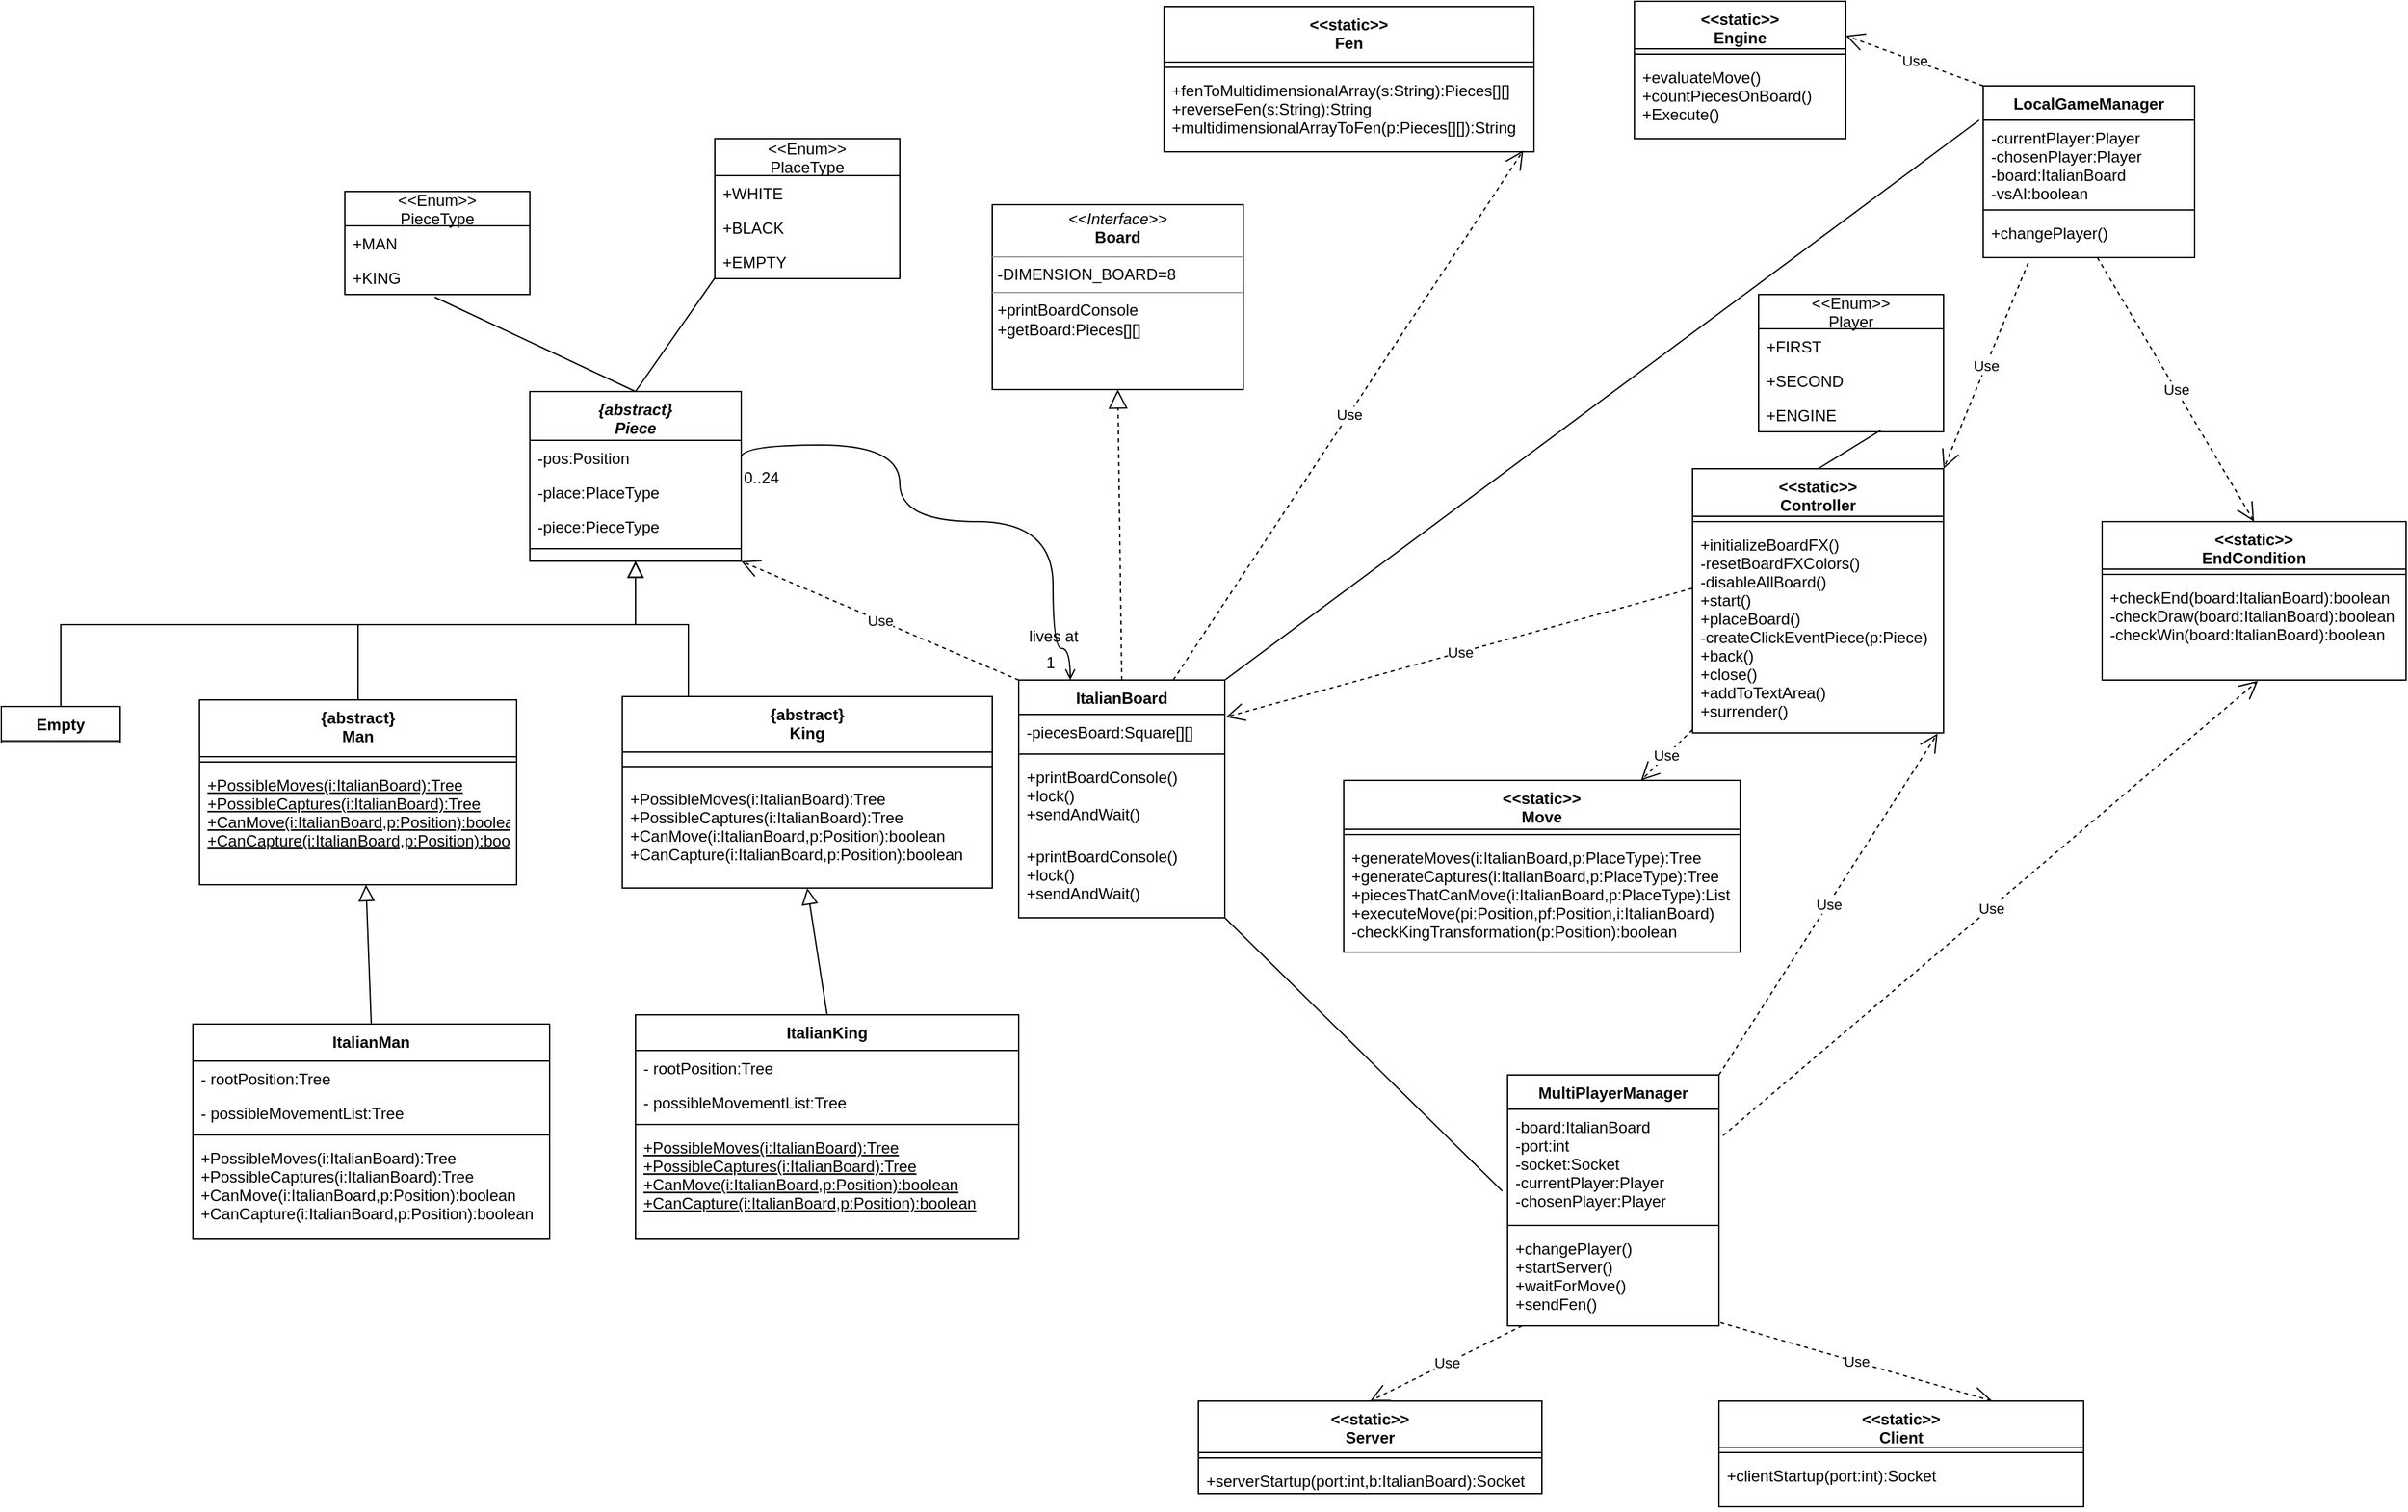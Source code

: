 <mxfile version="13.5.1" type="device" pages="2"><diagram id="C5RBs43oDa-KdzZeNtuy" name="Page-1"><mxGraphModel dx="1913" dy="806" grid="1" gridSize="10" guides="1" tooltips="1" connect="1" arrows="1" fold="1" page="1" pageScale="1" pageWidth="827" pageHeight="1169" background="none" math="0" shadow="0"><root><mxCell id="WIyWlLk6GJQsqaUBKTNV-0"/><mxCell id="WIyWlLk6GJQsqaUBKTNV-1" parent="WIyWlLk6GJQsqaUBKTNV-0"/><mxCell id="zkfFHV4jXpPFQw0GAbJ--12" value="" style="endArrow=block;endSize=10;endFill=0;shadow=0;strokeWidth=1;rounded=0;edgeStyle=elbowEdgeStyle;elbow=vertical;entryX=0.5;entryY=1;entryDx=0;entryDy=0;" parent="WIyWlLk6GJQsqaUBKTNV-1" source="zkfFHV4jXpPFQw0GAbJ--6" target="zkfFHV4jXpPFQw0GAbJ--0" edge="1"><mxGeometry width="160" relative="1" as="geometry"><mxPoint x="-86" y="365" as="sourcePoint"/><mxPoint x="-3" y="482" as="targetPoint"/><Array as="points"><mxPoint x="-3" y="482"/></Array></mxGeometry></mxCell><mxCell id="zkfFHV4jXpPFQw0GAbJ--16" value="" style="endArrow=block;endSize=10;endFill=0;shadow=0;strokeWidth=1;rounded=0;edgeStyle=elbowEdgeStyle;elbow=vertical;entryX=0.5;entryY=1;entryDx=0;entryDy=0;" parent="WIyWlLk6GJQsqaUBKTNV-1" source="zkfFHV4jXpPFQw0GAbJ--13" target="zkfFHV4jXpPFQw0GAbJ--0" edge="1"><mxGeometry width="160" relative="1" as="geometry"><mxPoint x="-76" y="535" as="sourcePoint"/><mxPoint x="24" y="472" as="targetPoint"/><Array as="points"><mxPoint x="24" y="482"/><mxPoint x="14" y="471"/></Array></mxGeometry></mxCell><mxCell id="zkfFHV4jXpPFQw0GAbJ--26" value="" style="endArrow=open;shadow=0;strokeWidth=1;strokeColor=#000000;rounded=0;endFill=1;edgeStyle=orthogonalEdgeStyle;elbow=vertical;entryX=0.25;entryY=0;entryDx=0;entryDy=0;exitX=1;exitY=0.5;exitDx=0;exitDy=0;curved=1;" parent="WIyWlLk6GJQsqaUBKTNV-1" source="zkfFHV4jXpPFQw0GAbJ--1" target="zkfFHV4jXpPFQw0GAbJ--17" edge="1"><mxGeometry x="0.5" y="41" relative="1" as="geometry"><mxPoint x="64" y="402" as="sourcePoint"/><mxPoint x="254" y="354" as="targetPoint"/><mxPoint x="-40" y="32" as="offset"/><Array as="points"><mxPoint x="64" y="346"/><mxPoint x="184" y="346"/><mxPoint x="184" y="404"/><mxPoint x="300" y="404"/><mxPoint x="300" y="500"/><mxPoint x="313" y="500"/></Array></mxGeometry></mxCell><mxCell id="zkfFHV4jXpPFQw0GAbJ--27" value="0..24" style="resizable=0;align=left;verticalAlign=bottom;labelBackgroundColor=none;fontSize=12;" parent="zkfFHV4jXpPFQw0GAbJ--26" connectable="0" vertex="1"><mxGeometry x="-1" relative="1" as="geometry"><mxPoint y="24" as="offset"/></mxGeometry></mxCell><mxCell id="zkfFHV4jXpPFQw0GAbJ--28" value="1" style="resizable=0;align=right;verticalAlign=bottom;labelBackgroundColor=none;fontSize=12;" parent="zkfFHV4jXpPFQw0GAbJ--26" connectable="0" vertex="1"><mxGeometry x="1" relative="1" as="geometry"><mxPoint x="-10" y="-4.5" as="offset"/></mxGeometry></mxCell><mxCell id="zkfFHV4jXpPFQw0GAbJ--29" value="lives at" style="text;html=1;resizable=0;points=[];;align=center;verticalAlign=middle;labelBackgroundColor=none;rounded=0;shadow=0;strokeWidth=1;fontSize=12;" parent="zkfFHV4jXpPFQw0GAbJ--26" vertex="1" connectable="0"><mxGeometry x="0.5" y="49" relative="1" as="geometry"><mxPoint x="-49" y="62.5" as="offset"/></mxGeometry></mxCell><mxCell id="YzpCrvr6giOUNb0fTRvy-23" value="" style="endArrow=block;endSize=10;endFill=0;shadow=0;strokeWidth=1;rounded=0;elbow=vertical;entryX=0.5;entryY=1;entryDx=0;entryDy=0;exitX=0.5;exitY=0;exitDx=0;exitDy=0;" parent="WIyWlLk6GJQsqaUBKTNV-1" source="YzpCrvr6giOUNb0fTRvy-17" target="zkfFHV4jXpPFQw0GAbJ--13" edge="1"><mxGeometry width="160" relative="1" as="geometry"><mxPoint x="327.92" y="746.01" as="sourcePoint"/><mxPoint x="194.0" y="655.998" as="targetPoint"/></mxGeometry></mxCell><mxCell id="YzpCrvr6giOUNb0fTRvy-24" value="" style="endArrow=block;endSize=10;endFill=0;shadow=0;strokeWidth=1;rounded=0;elbow=vertical;exitX=0.5;exitY=0;exitDx=0;exitDy=0;entryX=0.525;entryY=1;entryDx=0;entryDy=0;entryPerimeter=0;" parent="WIyWlLk6GJQsqaUBKTNV-1" source="YzpCrvr6giOUNb0fTRvy-11" target="zkfFHV4jXpPFQw0GAbJ--10" edge="1"><mxGeometry width="160" relative="1" as="geometry"><mxPoint x="26" y="752" as="sourcePoint"/><mxPoint x="-99.92" y="679.99" as="targetPoint"/></mxGeometry></mxCell><mxCell id="YzpCrvr6giOUNb0fTRvy-25" value="&lt;p style=&quot;margin: 0px ; margin-top: 4px ; text-align: center&quot;&gt;&lt;i&gt;&amp;lt;&amp;lt;Interface&amp;gt;&amp;gt;&lt;/i&gt;&lt;br&gt;&lt;b&gt;Board&lt;/b&gt;&lt;/p&gt;&lt;hr size=&quot;1&quot;&gt;&lt;p style=&quot;margin: 0px ; margin-left: 4px&quot;&gt;-DIMENSION_BOARD=8&lt;br&gt;&lt;/p&gt;&lt;hr size=&quot;1&quot;&gt;&lt;p style=&quot;margin: 0px ; margin-left: 4px&quot;&gt;+printBoardConsole&lt;br&gt;+getBoard:Pieces[][]&lt;/p&gt;" style="verticalAlign=top;align=left;overflow=fill;fontSize=12;fontFamily=Helvetica;html=1;" parent="WIyWlLk6GJQsqaUBKTNV-1" vertex="1"><mxGeometry x="254" y="164" width="190" height="140" as="geometry"/></mxCell><mxCell id="YzpCrvr6giOUNb0fTRvy-26" value="" style="endArrow=block;dashed=1;endFill=0;endSize=12;html=1;entryX=0.5;entryY=1;entryDx=0;entryDy=0;exitX=0.5;exitY=0;exitDx=0;exitDy=0;" parent="WIyWlLk6GJQsqaUBKTNV-1" source="zkfFHV4jXpPFQw0GAbJ--17" target="YzpCrvr6giOUNb0fTRvy-25" edge="1"><mxGeometry width="160" relative="1" as="geometry"><mxPoint x="334" y="212" as="sourcePoint"/><mxPoint x="284" y="232" as="targetPoint"/></mxGeometry></mxCell><mxCell id="YzpCrvr6giOUNb0fTRvy-31" value="Use" style="endArrow=open;endSize=12;dashed=1;html=1;exitX=0.75;exitY=0;exitDx=0;exitDy=0;entryX=0.971;entryY=0.983;entryDx=0;entryDy=0;entryPerimeter=0;" parent="WIyWlLk6GJQsqaUBKTNV-1" source="zkfFHV4jXpPFQw0GAbJ--17" target="YzpCrvr6giOUNb0fTRvy-30" edge="1"><mxGeometry width="160" relative="1" as="geometry"><mxPoint x="474" y="442" as="sourcePoint"/><mxPoint x="634" y="442" as="targetPoint"/></mxGeometry></mxCell><mxCell id="YzpCrvr6giOUNb0fTRvy-32" value="" style="endArrow=block;endSize=10;endFill=0;shadow=0;strokeWidth=1;rounded=0;edgeStyle=elbowEdgeStyle;elbow=vertical;entryX=0.5;entryY=1;entryDx=0;entryDy=0;exitX=0.5;exitY=0;exitDx=0;exitDy=0;" parent="WIyWlLk6GJQsqaUBKTNV-1" source="YzpCrvr6giOUNb0fTRvy-33" target="zkfFHV4jXpPFQw0GAbJ--0" edge="1"><mxGeometry width="160" relative="1" as="geometry"><mxPoint x="-336" y="552" as="sourcePoint"/><mxPoint x="-220" y="422" as="targetPoint"/><Array as="points"><mxPoint x="-166" y="482"/><mxPoint x="-196" y="463"/><mxPoint x="-78.08" y="456.01"/></Array></mxGeometry></mxCell><mxCell id="YzpCrvr6giOUNb0fTRvy-60" value="" style="endArrow=none;html=1;entryX=0.5;entryY=0;entryDx=0;entryDy=0;exitX=0;exitY=0.982;exitDx=0;exitDy=0;exitPerimeter=0;" parent="WIyWlLk6GJQsqaUBKTNV-1" source="YzpCrvr6giOUNb0fTRvy-58" target="zkfFHV4jXpPFQw0GAbJ--0" edge="1"><mxGeometry width="50" height="50" relative="1" as="geometry"><mxPoint x="114" y="196" as="sourcePoint"/><mxPoint x="454" y="912" as="targetPoint"/><Array as="points"/></mxGeometry></mxCell><mxCell id="YzpCrvr6giOUNb0fTRvy-61" value="" style="endArrow=none;html=1;entryX=0.5;entryY=0;entryDx=0;entryDy=0;exitX=0.486;exitY=1.077;exitDx=0;exitDy=0;exitPerimeter=0;" parent="WIyWlLk6GJQsqaUBKTNV-1" source="YzpCrvr6giOUNb0fTRvy-49" target="zkfFHV4jXpPFQw0GAbJ--0" edge="1"><mxGeometry width="50" height="50" relative="1" as="geometry"><mxPoint x="-6" y="182" as="sourcePoint"/><mxPoint x="-126" y="972" as="targetPoint"/></mxGeometry></mxCell><mxCell id="YzpCrvr6giOUNb0fTRvy-84" value="Use" style="endArrow=open;endSize=12;dashed=1;html=1;exitX=0;exitY=0.298;exitDx=0;exitDy=0;entryX=1.006;entryY=0.077;entryDx=0;entryDy=0;exitPerimeter=0;entryPerimeter=0;" parent="WIyWlLk6GJQsqaUBKTNV-1" source="YzpCrvr6giOUNb0fTRvy-78" target="hajSJoWU_dqaLamFF_kE-7" edge="1"><mxGeometry width="160" relative="1" as="geometry"><mxPoint x="734" y="462" as="sourcePoint"/><mxPoint x="434" y="477.25" as="targetPoint"/></mxGeometry></mxCell><mxCell id="8E_3rmc1844Iwd5PW9KS-42" value="Use" style="endArrow=open;endSize=12;dashed=1;html=1;exitX=0;exitY=0;exitDx=0;exitDy=0;entryX=1;entryY=0.25;entryDx=0;entryDy=0;" parent="WIyWlLk6GJQsqaUBKTNV-1" source="YzpCrvr6giOUNb0fTRvy-86" target="8E_3rmc1844Iwd5PW9KS-38" edge="1"><mxGeometry width="160" relative="1" as="geometry"><mxPoint x="1094" y="142" as="sourcePoint"/><mxPoint x="1074" y="182" as="targetPoint"/></mxGeometry></mxCell><mxCell id="8E_3rmc1844Iwd5PW9KS-43" value="" style="endArrow=none;html=1;entryX=0.5;entryY=0;entryDx=0;entryDy=0;exitX=0.659;exitY=0.96;exitDx=0;exitDy=0;exitPerimeter=0;" parent="WIyWlLk6GJQsqaUBKTNV-1" source="YzpCrvr6giOUNb0fTRvy-54" target="YzpCrvr6giOUNb0fTRvy-75" edge="1"><mxGeometry width="50" height="50" relative="1" as="geometry"><mxPoint x="824.04" y="292.002" as="sourcePoint"/><mxPoint x="704.0" y="434.0" as="targetPoint"/></mxGeometry></mxCell><mxCell id="agFjGsGKrDdbPlSXHZOt-0" value="Use" style="endArrow=open;endSize=12;dashed=1;html=1;exitX=0;exitY=0;exitDx=0;exitDy=0;entryX=1;entryY=1;entryDx=0;entryDy=0;" parent="WIyWlLk6GJQsqaUBKTNV-1" source="zkfFHV4jXpPFQw0GAbJ--17" target="zkfFHV4jXpPFQw0GAbJ--0" edge="1"><mxGeometry width="160" relative="1" as="geometry"><mxPoint x="274" y="477.25" as="sourcePoint"/><mxPoint x="84" y="445.5" as="targetPoint"/></mxGeometry></mxCell><mxCell id="ZViSL9zhExUY9fwYobdV-2" style="edgeStyle=none;rounded=0;orthogonalLoop=1;jettySize=auto;html=1;exitX=1;exitY=0.5;exitDx=0;exitDy=0;" parent="WIyWlLk6GJQsqaUBKTNV-1" source="YzpCrvr6giOUNb0fTRvy-33" target="YzpCrvr6giOUNb0fTRvy-33" edge="1"><mxGeometry relative="1" as="geometry"/></mxCell><mxCell id="89Ux0iux22HZhtuVZzky-1" value="Use" style="endArrow=open;endSize=12;dashed=1;html=1;exitX=0;exitY=0.984;exitDx=0;exitDy=0;entryX=0.75;entryY=0;entryDx=0;entryDy=0;exitPerimeter=0;" parent="WIyWlLk6GJQsqaUBKTNV-1" source="YzpCrvr6giOUNb0fTRvy-78" target="YzpCrvr6giOUNb0fTRvy-64" edge="1"><mxGeometry width="160" relative="1" as="geometry"><mxPoint x="859" y="694" as="sourcePoint"/><mxPoint x="634" y="723.5" as="targetPoint"/></mxGeometry></mxCell><mxCell id="89Ux0iux22HZhtuVZzky-2" value="Use" style="endArrow=open;endSize=12;dashed=1;html=1;exitX=0.213;exitY=1.125;exitDx=0;exitDy=0;entryX=1;entryY=0;entryDx=0;entryDy=0;exitPerimeter=0;" parent="WIyWlLk6GJQsqaUBKTNV-1" source="YzpCrvr6giOUNb0fTRvy-89" target="YzpCrvr6giOUNb0fTRvy-75" edge="1"><mxGeometry width="160" relative="1" as="geometry"><mxPoint x="1140" y="374" as="sourcePoint"/><mxPoint x="915" y="403.5" as="targetPoint"/></mxGeometry></mxCell><mxCell id="89Ux0iux22HZhtuVZzky-3" value="Use" style="endArrow=open;endSize=12;dashed=1;html=1;exitX=1;exitY=0;exitDx=0;exitDy=0;entryX=0.976;entryY=1.003;entryDx=0;entryDy=0;entryPerimeter=0;" parent="WIyWlLk6GJQsqaUBKTNV-1" source="8E_3rmc1844Iwd5PW9KS-28" target="YzpCrvr6giOUNb0fTRvy-78" edge="1"><mxGeometry width="160" relative="1" as="geometry"><mxPoint x="1049" y="694" as="sourcePoint"/><mxPoint x="824" y="723.5" as="targetPoint"/></mxGeometry></mxCell><mxCell id="89Ux0iux22HZhtuVZzky-12" value="Use" style="endArrow=open;endSize=12;dashed=1;html=1;exitX=0.069;exitY=1;exitDx=0;exitDy=0;entryX=0.5;entryY=0;entryDx=0;entryDy=0;exitPerimeter=0;" parent="WIyWlLk6GJQsqaUBKTNV-1" source="8E_3rmc1844Iwd5PW9KS-31" target="89Ux0iux22HZhtuVZzky-4" edge="1"><mxGeometry width="160" relative="1" as="geometry"><mxPoint x="1084.0" y="764" as="sourcePoint"/><mxPoint x="972.01" y="864" as="targetPoint"/></mxGeometry></mxCell><mxCell id="89Ux0iux22HZhtuVZzky-13" value="Use" style="endArrow=open;endSize=12;dashed=1;html=1;exitX=1.007;exitY=0.967;exitDx=0;exitDy=0;entryX=0.75;entryY=0;entryDx=0;entryDy=0;exitPerimeter=0;" parent="WIyWlLk6GJQsqaUBKTNV-1" source="8E_3rmc1844Iwd5PW9KS-31" target="89Ux0iux22HZhtuVZzky-8" edge="1"><mxGeometry width="160" relative="1" as="geometry"><mxPoint x="1175.99" y="784.5" as="sourcePoint"/><mxPoint x="1064" y="884.5" as="targetPoint"/></mxGeometry></mxCell><mxCell id="hajSJoWU_dqaLamFF_kE-5" value="Use" style="endArrow=open;endSize=12;dashed=1;html=1;exitX=1.019;exitY=0.238;exitDx=0;exitDy=0;entryX=0.513;entryY=1.007;entryDx=0;entryDy=0;entryPerimeter=0;exitPerimeter=0;" parent="WIyWlLk6GJQsqaUBKTNV-1" source="8E_3rmc1844Iwd5PW9KS-29" target="YzpCrvr6giOUNb0fTRvy-94" edge="1"><mxGeometry width="160" relative="1" as="geometry"><mxPoint x="1074" y="434.0" as="sourcePoint"/><mxPoint x="894" y="599.97" as="targetPoint"/></mxGeometry></mxCell><mxCell id="hajSJoWU_dqaLamFF_kE-6" value="Use" style="endArrow=open;endSize=12;dashed=1;html=1;exitX=0.54;exitY=1;exitDx=0;exitDy=0;entryX=0.5;entryY=0;entryDx=0;entryDy=0;exitPerimeter=0;" parent="WIyWlLk6GJQsqaUBKTNV-1" source="YzpCrvr6giOUNb0fTRvy-89" target="YzpCrvr6giOUNb0fTRvy-91" edge="1"><mxGeometry width="160" relative="1" as="geometry"><mxPoint x="1204" y="352.0" as="sourcePoint"/><mxPoint x="1024" y="517.97" as="targetPoint"/></mxGeometry></mxCell><mxCell id="P_f37EYZmVCRdkuLn2G2-0" value="" style="endArrow=none;html=1;exitX=-0.025;exitY=0.738;exitDx=0;exitDy=0;exitPerimeter=0;entryX=1;entryY=1;entryDx=0;entryDy=0;" parent="WIyWlLk6GJQsqaUBKTNV-1" source="8E_3rmc1844Iwd5PW9KS-29" target="zkfFHV4jXpPFQw0GAbJ--17" edge="1"><mxGeometry width="50" height="50" relative="1" as="geometry"><mxPoint x="880.26" y="584" as="sourcePoint"/><mxPoint x="794" y="721.54" as="targetPoint"/></mxGeometry></mxCell><mxCell id="P_f37EYZmVCRdkuLn2G2-1" value="" style="endArrow=none;html=1;entryX=1;entryY=0;entryDx=0;entryDy=0;exitX=-0.019;exitY=0;exitDx=0;exitDy=0;exitPerimeter=0;" parent="WIyWlLk6GJQsqaUBKTNV-1" source="YzpCrvr6giOUNb0fTRvy-87" target="zkfFHV4jXpPFQw0GAbJ--17" edge="1"><mxGeometry width="50" height="50" relative="1" as="geometry"><mxPoint x="980.26" y="253.96" as="sourcePoint"/><mxPoint x="894" y="391.5" as="targetPoint"/></mxGeometry></mxCell><mxCell id="YzpCrvr6giOUNb0fTRvy-27" value="&lt;&lt;static&gt;&gt;&#10;Fen" style="swimlane;fontStyle=1;align=center;verticalAlign=top;childLayout=stackLayout;horizontal=1;startSize=42;horizontalStack=0;resizeParent=1;resizeParentMax=0;resizeLast=0;collapsible=1;marginBottom=0;" parent="WIyWlLk6GJQsqaUBKTNV-1" vertex="1"><mxGeometry x="384" y="14" width="280" height="110" as="geometry"/></mxCell><mxCell id="YzpCrvr6giOUNb0fTRvy-29" value="" style="line;strokeWidth=1;fillColor=none;align=left;verticalAlign=middle;spacingTop=-1;spacingLeft=3;spacingRight=3;rotatable=0;labelPosition=right;points=[];portConstraint=eastwest;" parent="YzpCrvr6giOUNb0fTRvy-27" vertex="1"><mxGeometry y="42" width="280" height="8" as="geometry"/></mxCell><mxCell id="YzpCrvr6giOUNb0fTRvy-30" value="+fenToMultidimensionalArray(s:String):Pieces[][]&#10;+reverseFen(s:String):String&#10;+multidimensionalArrayToFen(p:Pieces[][]):String&#10;" style="text;strokeColor=none;fillColor=none;align=left;verticalAlign=top;spacingLeft=4;spacingRight=4;overflow=hidden;rotatable=0;points=[[0,0.5],[1,0.5]];portConstraint=eastwest;" parent="YzpCrvr6giOUNb0fTRvy-27" vertex="1"><mxGeometry y="50" width="280" height="60" as="geometry"/></mxCell><mxCell id="YzpCrvr6giOUNb0fTRvy-51" value="&lt;&lt;Enum&gt;&gt;&#10;Player" style="swimlane;fontStyle=0;childLayout=stackLayout;horizontal=1;startSize=26;fillColor=none;horizontalStack=0;resizeParent=1;resizeParentMax=0;resizeLast=0;collapsible=1;marginBottom=0;" parent="WIyWlLk6GJQsqaUBKTNV-1" vertex="1"><mxGeometry x="834" y="232" width="140" height="104" as="geometry"/></mxCell><mxCell id="YzpCrvr6giOUNb0fTRvy-52" value="+FIRST" style="text;strokeColor=none;fillColor=none;align=left;verticalAlign=top;spacingLeft=4;spacingRight=4;overflow=hidden;rotatable=0;points=[[0,0.5],[1,0.5]];portConstraint=eastwest;" parent="YzpCrvr6giOUNb0fTRvy-51" vertex="1"><mxGeometry y="26" width="140" height="26" as="geometry"/></mxCell><mxCell id="YzpCrvr6giOUNb0fTRvy-53" value="+SECOND" style="text;strokeColor=none;fillColor=none;align=left;verticalAlign=top;spacingLeft=4;spacingRight=4;overflow=hidden;rotatable=0;points=[[0,0.5],[1,0.5]];portConstraint=eastwest;" parent="YzpCrvr6giOUNb0fTRvy-51" vertex="1"><mxGeometry y="52" width="140" height="26" as="geometry"/></mxCell><mxCell id="YzpCrvr6giOUNb0fTRvy-54" value="+ENGINE" style="text;strokeColor=none;fillColor=none;align=left;verticalAlign=top;spacingLeft=4;spacingRight=4;overflow=hidden;rotatable=0;points=[[0,0.5],[1,0.5]];portConstraint=eastwest;" parent="YzpCrvr6giOUNb0fTRvy-51" vertex="1"><mxGeometry y="78" width="140" height="26" as="geometry"/></mxCell><mxCell id="YzpCrvr6giOUNb0fTRvy-11" value="ItalianMan" style="swimlane;fontStyle=1;align=center;verticalAlign=top;childLayout=stackLayout;horizontal=1;startSize=28;horizontalStack=0;resizeParent=1;resizeLast=0;collapsible=1;marginBottom=0;rounded=0;shadow=0;strokeWidth=1;" parent="WIyWlLk6GJQsqaUBKTNV-1" vertex="1"><mxGeometry x="-351" y="784.5" width="270" height="163" as="geometry"><mxRectangle x="130" y="380" width="160" height="26" as="alternateBounds"/></mxGeometry></mxCell><mxCell id="YzpCrvr6giOUNb0fTRvy-12" value="- rootPosition:Tree" style="text;align=left;verticalAlign=top;spacingLeft=4;spacingRight=4;overflow=hidden;rotatable=0;points=[[0,0.5],[1,0.5]];portConstraint=eastwest;" parent="YzpCrvr6giOUNb0fTRvy-11" vertex="1"><mxGeometry y="28" width="270" height="26" as="geometry"/></mxCell><mxCell id="YzpCrvr6giOUNb0fTRvy-13" value="- possibleMovementList:Tree" style="text;align=left;verticalAlign=top;spacingLeft=4;spacingRight=4;overflow=hidden;rotatable=0;points=[[0,0.5],[1,0.5]];portConstraint=eastwest;rounded=0;shadow=0;html=0;" parent="YzpCrvr6giOUNb0fTRvy-11" vertex="1"><mxGeometry y="54" width="270" height="26" as="geometry"/></mxCell><mxCell id="YzpCrvr6giOUNb0fTRvy-14" value="" style="line;html=1;strokeWidth=1;align=left;verticalAlign=middle;spacingTop=-1;spacingLeft=3;spacingRight=3;rotatable=0;labelPosition=right;points=[];portConstraint=eastwest;" parent="YzpCrvr6giOUNb0fTRvy-11" vertex="1"><mxGeometry y="80" width="270" height="8" as="geometry"/></mxCell><mxCell id="YzpCrvr6giOUNb0fTRvy-16" value="+PossibleMoves(i:ItalianBoard):Tree&#10;+PossibleCaptures(i:ItalianBoard):Tree&#10;+CanMove(i:ItalianBoard,p:Position):boolean&#10;+CanCapture(i:ItalianBoard,p:Position):boolean&#10;" style="text;align=left;verticalAlign=top;spacingLeft=4;spacingRight=4;overflow=hidden;rotatable=0;points=[[0,0.5],[1,0.5]];portConstraint=eastwest;" parent="YzpCrvr6giOUNb0fTRvy-11" vertex="1"><mxGeometry y="88" width="270" height="72" as="geometry"/></mxCell><mxCell id="zkfFHV4jXpPFQw0GAbJ--6" value="{abstract}&#10;Man" style="swimlane;fontStyle=1;align=center;verticalAlign=top;childLayout=stackLayout;horizontal=1;startSize=43;horizontalStack=0;resizeParent=1;resizeLast=0;collapsible=1;marginBottom=0;rounded=0;shadow=0;strokeWidth=1;" parent="WIyWlLk6GJQsqaUBKTNV-1" vertex="1"><mxGeometry x="-346" y="539" width="240" height="140" as="geometry"><mxRectangle x="130" y="380" width="160" height="26" as="alternateBounds"/></mxGeometry></mxCell><mxCell id="zkfFHV4jXpPFQw0GAbJ--9" value="" style="line;html=1;strokeWidth=1;align=left;verticalAlign=middle;spacingTop=-1;spacingLeft=3;spacingRight=3;rotatable=0;labelPosition=right;points=[];portConstraint=eastwest;" parent="zkfFHV4jXpPFQw0GAbJ--6" vertex="1"><mxGeometry y="43" width="240" height="8" as="geometry"/></mxCell><mxCell id="zkfFHV4jXpPFQw0GAbJ--10" value="+PossibleMoves(i:ItalianBoard):Tree&#10;+PossibleCaptures(i:ItalianBoard):Tree&#10;+CanMove(i:ItalianBoard,p:Position):boolean&#10;+CanCapture(i:ItalianBoard,p:Position):boolean&#10;" style="text;align=left;verticalAlign=top;spacingLeft=4;spacingRight=4;overflow=hidden;rotatable=0;points=[[0,0.5],[1,0.5]];portConstraint=eastwest;fontStyle=4" parent="zkfFHV4jXpPFQw0GAbJ--6" vertex="1"><mxGeometry y="51" width="240" height="89" as="geometry"/></mxCell><mxCell id="YzpCrvr6giOUNb0fTRvy-33" value="Empty" style="swimlane;fontStyle=1;align=center;verticalAlign=top;childLayout=stackLayout;horizontal=1;startSize=26;horizontalStack=0;resizeParent=1;resizeParentMax=0;resizeLast=0;collapsible=1;marginBottom=0;" parent="WIyWlLk6GJQsqaUBKTNV-1" vertex="1"><mxGeometry x="-496" y="544" width="90" height="27.5" as="geometry"><mxRectangle x="40" y="550" width="70" height="26" as="alternateBounds"/></mxGeometry></mxCell><mxCell id="zkfFHV4jXpPFQw0GAbJ--13" value="{abstract}&#10;King" style="swimlane;fontStyle=1;align=center;verticalAlign=top;childLayout=stackLayout;horizontal=1;startSize=42;horizontalStack=0;resizeParent=1;resizeLast=0;collapsible=1;marginBottom=0;rounded=0;shadow=0;strokeWidth=1;" parent="WIyWlLk6GJQsqaUBKTNV-1" vertex="1"><mxGeometry x="-26" y="536.5" width="280" height="145" as="geometry"><mxRectangle x="440" y="528" width="170" height="26" as="alternateBounds"/></mxGeometry></mxCell><mxCell id="zkfFHV4jXpPFQw0GAbJ--15" value="" style="line;html=1;strokeWidth=1;align=left;verticalAlign=middle;spacingTop=-1;spacingLeft=3;spacingRight=3;rotatable=0;labelPosition=right;points=[];portConstraint=eastwest;" parent="zkfFHV4jXpPFQw0GAbJ--13" vertex="1"><mxGeometry y="42" width="280" height="22" as="geometry"/></mxCell><mxCell id="zkfFHV4jXpPFQw0GAbJ--14" value="+PossibleMoves(i:ItalianBoard):Tree&#10;+PossibleCaptures(i:ItalianBoard):Tree&#10;+CanMove(i:ItalianBoard,p:Position):boolean&#10;+CanCapture(i:ItalianBoard,p:Position):boolean&#10;" style="text;align=left;verticalAlign=top;spacingLeft=4;spacingRight=4;overflow=hidden;rotatable=0;points=[[0,0.5],[1,0.5]];portConstraint=eastwest;" parent="zkfFHV4jXpPFQw0GAbJ--13" vertex="1"><mxGeometry y="64" width="280" height="66" as="geometry"/></mxCell><mxCell id="zkfFHV4jXpPFQw0GAbJ--0" value="{abstract}&#10;Piece" style="swimlane;fontStyle=3;align=center;verticalAlign=top;childLayout=stackLayout;horizontal=1;startSize=37;horizontalStack=0;resizeParent=1;resizeLast=0;collapsible=1;marginBottom=0;rounded=0;shadow=0;strokeWidth=1;" parent="WIyWlLk6GJQsqaUBKTNV-1" vertex="1"><mxGeometry x="-96" y="305.5" width="160" height="128.5" as="geometry"><mxRectangle x="230" y="140" width="160" height="26" as="alternateBounds"/></mxGeometry></mxCell><mxCell id="zkfFHV4jXpPFQw0GAbJ--1" value="-pos:Position" style="text;align=left;verticalAlign=top;spacingLeft=4;spacingRight=4;overflow=hidden;rotatable=0;points=[[0,0.5],[1,0.5]];portConstraint=eastwest;" parent="zkfFHV4jXpPFQw0GAbJ--0" vertex="1"><mxGeometry y="37" width="160" height="26" as="geometry"/></mxCell><mxCell id="zkfFHV4jXpPFQw0GAbJ--2" value="-place:PlaceType" style="text;align=left;verticalAlign=top;spacingLeft=4;spacingRight=4;overflow=hidden;rotatable=0;points=[[0,0.5],[1,0.5]];portConstraint=eastwest;rounded=0;shadow=0;html=0;" parent="zkfFHV4jXpPFQw0GAbJ--0" vertex="1"><mxGeometry y="63" width="160" height="26" as="geometry"/></mxCell><mxCell id="zkfFHV4jXpPFQw0GAbJ--3" value="-piece:PieceType" style="text;align=left;verticalAlign=top;spacingLeft=4;spacingRight=4;overflow=hidden;rotatable=0;points=[[0,0.5],[1,0.5]];portConstraint=eastwest;rounded=0;shadow=0;html=0;" parent="zkfFHV4jXpPFQw0GAbJ--0" vertex="1"><mxGeometry y="89" width="160" height="26" as="geometry"/></mxCell><mxCell id="zkfFHV4jXpPFQw0GAbJ--4" value="" style="line;html=1;strokeWidth=1;align=left;verticalAlign=middle;spacingTop=-1;spacingLeft=3;spacingRight=3;rotatable=0;labelPosition=right;points=[];portConstraint=eastwest;" parent="zkfFHV4jXpPFQw0GAbJ--0" vertex="1"><mxGeometry y="115" width="160" height="8" as="geometry"/></mxCell><mxCell id="YzpCrvr6giOUNb0fTRvy-47" value="&lt;&lt;Enum&gt;&gt;&#10;PieceType" style="swimlane;fontStyle=0;childLayout=stackLayout;horizontal=1;startSize=26;fillColor=none;horizontalStack=0;resizeParent=1;resizeParentMax=0;resizeLast=0;collapsible=1;marginBottom=0;" parent="WIyWlLk6GJQsqaUBKTNV-1" vertex="1"><mxGeometry x="-236" y="154" width="140" height="78" as="geometry"/></mxCell><mxCell id="YzpCrvr6giOUNb0fTRvy-48" value="+MAN" style="text;strokeColor=none;fillColor=none;align=left;verticalAlign=top;spacingLeft=4;spacingRight=4;overflow=hidden;rotatable=0;points=[[0,0.5],[1,0.5]];portConstraint=eastwest;" parent="YzpCrvr6giOUNb0fTRvy-47" vertex="1"><mxGeometry y="26" width="140" height="26" as="geometry"/></mxCell><mxCell id="YzpCrvr6giOUNb0fTRvy-49" value="+KING" style="text;strokeColor=none;fillColor=none;align=left;verticalAlign=top;spacingLeft=4;spacingRight=4;overflow=hidden;rotatable=0;points=[[0,0.5],[1,0.5]];portConstraint=eastwest;" parent="YzpCrvr6giOUNb0fTRvy-47" vertex="1"><mxGeometry y="52" width="140" height="26" as="geometry"/></mxCell><mxCell id="YzpCrvr6giOUNb0fTRvy-55" value="&lt;&lt;Enum&gt;&gt;&#10;PlaceType" style="swimlane;fontStyle=0;childLayout=stackLayout;horizontal=1;startSize=28;fillColor=none;horizontalStack=0;resizeParent=1;resizeParentMax=0;resizeLast=0;collapsible=1;marginBottom=0;" parent="WIyWlLk6GJQsqaUBKTNV-1" vertex="1"><mxGeometry x="44" y="114" width="140" height="106" as="geometry"/></mxCell><mxCell id="YzpCrvr6giOUNb0fTRvy-56" value="+WHITE" style="text;strokeColor=none;fillColor=none;align=left;verticalAlign=top;spacingLeft=4;spacingRight=4;overflow=hidden;rotatable=0;points=[[0,0.5],[1,0.5]];portConstraint=eastwest;" parent="YzpCrvr6giOUNb0fTRvy-55" vertex="1"><mxGeometry y="28" width="140" height="26" as="geometry"/></mxCell><mxCell id="YzpCrvr6giOUNb0fTRvy-57" value="+BLACK" style="text;strokeColor=none;fillColor=none;align=left;verticalAlign=top;spacingLeft=4;spacingRight=4;overflow=hidden;rotatable=0;points=[[0,0.5],[1,0.5]];portConstraint=eastwest;" parent="YzpCrvr6giOUNb0fTRvy-55" vertex="1"><mxGeometry y="54" width="140" height="26" as="geometry"/></mxCell><mxCell id="YzpCrvr6giOUNb0fTRvy-58" value="+EMPTY" style="text;strokeColor=none;fillColor=none;align=left;verticalAlign=top;spacingLeft=4;spacingRight=4;overflow=hidden;rotatable=0;points=[[0,0.5],[1,0.5]];portConstraint=eastwest;" parent="YzpCrvr6giOUNb0fTRvy-55" vertex="1"><mxGeometry y="80" width="140" height="26" as="geometry"/></mxCell><mxCell id="YzpCrvr6giOUNb0fTRvy-91" value="&lt;&lt;static&gt;&gt;&#10;EndCondition" style="swimlane;fontStyle=1;align=center;verticalAlign=top;childLayout=stackLayout;horizontal=1;startSize=36;horizontalStack=0;resizeParent=1;resizeParentMax=0;resizeLast=0;collapsible=1;marginBottom=0;" parent="WIyWlLk6GJQsqaUBKTNV-1" vertex="1"><mxGeometry x="1094" y="404" width="230" height="120" as="geometry"/></mxCell><mxCell id="YzpCrvr6giOUNb0fTRvy-93" value="" style="line;strokeWidth=1;fillColor=none;align=left;verticalAlign=middle;spacingTop=-1;spacingLeft=3;spacingRight=3;rotatable=0;labelPosition=right;points=[];portConstraint=eastwest;" parent="YzpCrvr6giOUNb0fTRvy-91" vertex="1"><mxGeometry y="36" width="230" height="8" as="geometry"/></mxCell><mxCell id="YzpCrvr6giOUNb0fTRvy-94" value="+checkEnd(board:ItalianBoard):boolean&#10;-checkDraw(board:ItalianBoard):boolean&#10;-checkWin(board:ItalianBoard):boolean" style="text;strokeColor=none;fillColor=none;align=left;verticalAlign=top;spacingLeft=4;spacingRight=4;overflow=hidden;rotatable=0;points=[[0,0.5],[1,0.5]];portConstraint=eastwest;" parent="YzpCrvr6giOUNb0fTRvy-91" vertex="1"><mxGeometry y="44" width="230" height="76" as="geometry"/></mxCell><mxCell id="8E_3rmc1844Iwd5PW9KS-38" value="&lt;&lt;static&gt;&gt;&#10;Engine" style="swimlane;fontStyle=1;align=center;verticalAlign=top;childLayout=stackLayout;horizontal=1;startSize=36;horizontalStack=0;resizeParent=1;resizeParentMax=0;resizeLast=0;collapsible=1;marginBottom=0;" parent="WIyWlLk6GJQsqaUBKTNV-1" vertex="1"><mxGeometry x="740" y="10" width="160" height="104" as="geometry"/></mxCell><mxCell id="8E_3rmc1844Iwd5PW9KS-40" value="" style="line;strokeWidth=1;fillColor=none;align=left;verticalAlign=middle;spacingTop=-1;spacingLeft=3;spacingRight=3;rotatable=0;labelPosition=right;points=[];portConstraint=eastwest;" parent="8E_3rmc1844Iwd5PW9KS-38" vertex="1"><mxGeometry y="36" width="160" height="8" as="geometry"/></mxCell><mxCell id="8E_3rmc1844Iwd5PW9KS-41" value="+evaluateMove()&#10;+countPiecesOnBoard()&#10;+Execute()" style="text;strokeColor=none;fillColor=none;align=left;verticalAlign=top;spacingLeft=4;spacingRight=4;overflow=hidden;rotatable=0;points=[[0,0.5],[1,0.5]];portConstraint=eastwest;" parent="8E_3rmc1844Iwd5PW9KS-38" vertex="1"><mxGeometry y="44" width="160" height="60" as="geometry"/></mxCell><mxCell id="YzpCrvr6giOUNb0fTRvy-86" value="LocalGameManager" style="swimlane;fontStyle=1;align=center;verticalAlign=top;childLayout=stackLayout;horizontal=1;startSize=26;horizontalStack=0;resizeParent=1;resizeParentMax=0;resizeLast=0;collapsible=1;marginBottom=0;" parent="WIyWlLk6GJQsqaUBKTNV-1" vertex="1"><mxGeometry x="1004" y="74" width="160" height="130" as="geometry"/></mxCell><mxCell id="YzpCrvr6giOUNb0fTRvy-87" value="-currentPlayer:Player&#10;-chosenPlayer:Player&#10;-board:ItalianBoard&#10;-vsAI:boolean" style="text;strokeColor=none;fillColor=none;align=left;verticalAlign=top;spacingLeft=4;spacingRight=4;overflow=hidden;rotatable=0;points=[[0,0.5],[1,0.5]];portConstraint=eastwest;" parent="YzpCrvr6giOUNb0fTRvy-86" vertex="1"><mxGeometry y="26" width="160" height="64" as="geometry"/></mxCell><mxCell id="YzpCrvr6giOUNb0fTRvy-88" value="" style="line;strokeWidth=1;fillColor=none;align=left;verticalAlign=middle;spacingTop=-1;spacingLeft=3;spacingRight=3;rotatable=0;labelPosition=right;points=[];portConstraint=eastwest;" parent="YzpCrvr6giOUNb0fTRvy-86" vertex="1"><mxGeometry y="90" width="160" height="8" as="geometry"/></mxCell><mxCell id="YzpCrvr6giOUNb0fTRvy-89" value="+changePlayer()" style="text;strokeColor=none;fillColor=none;align=left;verticalAlign=top;spacingLeft=4;spacingRight=4;overflow=hidden;rotatable=0;points=[[0,0.5],[1,0.5]];portConstraint=eastwest;" parent="YzpCrvr6giOUNb0fTRvy-86" vertex="1"><mxGeometry y="98" width="160" height="32" as="geometry"/></mxCell><mxCell id="8E_3rmc1844Iwd5PW9KS-28" value="MultiPlayerManager" style="swimlane;fontStyle=1;align=center;verticalAlign=top;childLayout=stackLayout;horizontal=1;startSize=26;horizontalStack=0;resizeParent=1;resizeParentMax=0;resizeLast=0;collapsible=1;marginBottom=0;" parent="WIyWlLk6GJQsqaUBKTNV-1" vertex="1"><mxGeometry x="644" y="823" width="160" height="190" as="geometry"/></mxCell><mxCell id="8E_3rmc1844Iwd5PW9KS-29" value="-board:ItalianBoard&#10;-port:int&#10;-socket:Socket&#10;-currentPlayer:Player&#10;-chosenPlayer:Player" style="text;strokeColor=none;fillColor=none;align=left;verticalAlign=top;spacingLeft=4;spacingRight=4;overflow=hidden;rotatable=0;points=[[0,0.5],[1,0.5]];portConstraint=eastwest;" parent="8E_3rmc1844Iwd5PW9KS-28" vertex="1"><mxGeometry y="26" width="160" height="84" as="geometry"/></mxCell><mxCell id="8E_3rmc1844Iwd5PW9KS-30" value="" style="line;strokeWidth=1;fillColor=none;align=left;verticalAlign=middle;spacingTop=-1;spacingLeft=3;spacingRight=3;rotatable=0;labelPosition=right;points=[];portConstraint=eastwest;" parent="8E_3rmc1844Iwd5PW9KS-28" vertex="1"><mxGeometry y="110" width="160" height="8" as="geometry"/></mxCell><mxCell id="8E_3rmc1844Iwd5PW9KS-31" value="+changePlayer()&#10;+startServer()&#10;+waitForMove()&#10;+sendFen()" style="text;strokeColor=none;fillColor=none;align=left;verticalAlign=top;spacingLeft=4;spacingRight=4;overflow=hidden;rotatable=0;points=[[0,0.5],[1,0.5]];portConstraint=eastwest;" parent="8E_3rmc1844Iwd5PW9KS-28" vertex="1"><mxGeometry y="118" width="160" height="72" as="geometry"/></mxCell><mxCell id="YzpCrvr6giOUNb0fTRvy-75" value="&lt;&lt;static&gt;&gt;&#10;Controller" style="swimlane;fontStyle=1;align=center;verticalAlign=top;childLayout=stackLayout;horizontal=1;startSize=36;horizontalStack=0;resizeParent=1;resizeParentMax=0;resizeLast=0;collapsible=1;marginBottom=0;" parent="WIyWlLk6GJQsqaUBKTNV-1" vertex="1"><mxGeometry x="784" y="364" width="190" height="200" as="geometry"/></mxCell><mxCell id="YzpCrvr6giOUNb0fTRvy-77" value="" style="line;strokeWidth=1;fillColor=none;align=left;verticalAlign=middle;spacingTop=-1;spacingLeft=3;spacingRight=3;rotatable=0;labelPosition=right;points=[];portConstraint=eastwest;" parent="YzpCrvr6giOUNb0fTRvy-75" vertex="1"><mxGeometry y="36" width="190" height="8" as="geometry"/></mxCell><mxCell id="YzpCrvr6giOUNb0fTRvy-78" value="+initializeBoardFX()&#10;-resetBoardFXColors()&#10;-disableAllBoard()&#10;+start()&#10;+placeBoard()&#10;-createClickEventPiece(p:Piece)&#10;+back()&#10;+close()&#10;+addToTextArea()&#10;+surrender()&#10;&#10;" style="text;strokeColor=none;fillColor=none;align=left;verticalAlign=top;spacingLeft=4;spacingRight=4;overflow=hidden;rotatable=0;points=[[0,0.5],[1,0.5]];portConstraint=eastwest;" parent="YzpCrvr6giOUNb0fTRvy-75" vertex="1"><mxGeometry y="44" width="190" height="156" as="geometry"/></mxCell><mxCell id="YzpCrvr6giOUNb0fTRvy-64" value="&lt;&lt;static&gt;&gt;&#10;Move" style="swimlane;fontStyle=1;align=center;verticalAlign=top;childLayout=stackLayout;horizontal=1;startSize=37;horizontalStack=0;resizeParent=1;resizeParentMax=0;resizeLast=0;collapsible=1;marginBottom=0;" parent="WIyWlLk6GJQsqaUBKTNV-1" vertex="1"><mxGeometry x="520" y="600" width="300" height="130" as="geometry"/></mxCell><mxCell id="YzpCrvr6giOUNb0fTRvy-66" value="" style="line;strokeWidth=1;fillColor=none;align=left;verticalAlign=middle;spacingTop=-1;spacingLeft=3;spacingRight=3;rotatable=0;labelPosition=right;points=[];portConstraint=eastwest;" parent="YzpCrvr6giOUNb0fTRvy-64" vertex="1"><mxGeometry y="37" width="300" height="8" as="geometry"/></mxCell><mxCell id="YzpCrvr6giOUNb0fTRvy-67" value="+generateMoves(i:ItalianBoard,p:PlaceType):Tree&#10;+generateCaptures(i:ItalianBoard,p:PlaceType):Tree&#10;+piecesThatCanMove(i:ItalianBoard,p:PlaceType):List&#10;+executeMove(pi:Position,pf:Position,i:ItalianBoard)&#10;-checkKingTransformation(p:Position):boolean&#10;&#10;" style="text;strokeColor=none;fillColor=none;align=left;verticalAlign=top;spacingLeft=4;spacingRight=4;overflow=hidden;rotatable=0;points=[[0,0.5],[1,0.5]];portConstraint=eastwest;" parent="YzpCrvr6giOUNb0fTRvy-64" vertex="1"><mxGeometry y="45" width="300" height="85" as="geometry"/></mxCell><mxCell id="YzpCrvr6giOUNb0fTRvy-17" value="ItalianKing" style="swimlane;fontStyle=1;align=center;verticalAlign=top;childLayout=stackLayout;horizontal=1;startSize=27;horizontalStack=0;resizeParent=1;resizeLast=0;collapsible=1;marginBottom=0;rounded=0;shadow=0;strokeWidth=1;" parent="WIyWlLk6GJQsqaUBKTNV-1" vertex="1"><mxGeometry x="-16" y="777.5" width="290" height="170" as="geometry"><mxRectangle x="130" y="380" width="160" height="26" as="alternateBounds"/></mxGeometry></mxCell><mxCell id="YzpCrvr6giOUNb0fTRvy-18" value="- rootPosition:Tree" style="text;align=left;verticalAlign=top;spacingLeft=4;spacingRight=4;overflow=hidden;rotatable=0;points=[[0,0.5],[1,0.5]];portConstraint=eastwest;" parent="YzpCrvr6giOUNb0fTRvy-17" vertex="1"><mxGeometry y="27" width="290" height="26" as="geometry"/></mxCell><mxCell id="YzpCrvr6giOUNb0fTRvy-19" value="- possibleMovementList:Tree" style="text;align=left;verticalAlign=top;spacingLeft=4;spacingRight=4;overflow=hidden;rotatable=0;points=[[0,0.5],[1,0.5]];portConstraint=eastwest;rounded=0;shadow=0;html=0;" parent="YzpCrvr6giOUNb0fTRvy-17" vertex="1"><mxGeometry y="53" width="290" height="26" as="geometry"/></mxCell><mxCell id="YzpCrvr6giOUNb0fTRvy-20" value="" style="line;html=1;strokeWidth=1;align=left;verticalAlign=middle;spacingTop=-1;spacingLeft=3;spacingRight=3;rotatable=0;labelPosition=right;points=[];portConstraint=eastwest;" parent="YzpCrvr6giOUNb0fTRvy-17" vertex="1"><mxGeometry y="79" width="290" height="8" as="geometry"/></mxCell><mxCell id="YzpCrvr6giOUNb0fTRvy-21" value="+PossibleMoves(i:ItalianBoard):Tree&#10;+PossibleCaptures(i:ItalianBoard):Tree&#10;+CanMove(i:ItalianBoard,p:Position):boolean&#10;+CanCapture(i:ItalianBoard,p:Position):boolean&#10;" style="text;align=left;verticalAlign=top;spacingLeft=4;spacingRight=4;overflow=hidden;rotatable=0;points=[[0,0.5],[1,0.5]];portConstraint=eastwest;fontStyle=4" parent="YzpCrvr6giOUNb0fTRvy-17" vertex="1"><mxGeometry y="87" width="290" height="83" as="geometry"/></mxCell><mxCell id="zkfFHV4jXpPFQw0GAbJ--17" value="ItalianBoard" style="swimlane;fontStyle=1;align=center;verticalAlign=top;childLayout=stackLayout;horizontal=1;startSize=26;horizontalStack=0;resizeParent=1;resizeLast=0;collapsible=1;marginBottom=0;rounded=0;shadow=0;strokeWidth=1;" parent="WIyWlLk6GJQsqaUBKTNV-1" vertex="1"><mxGeometry x="274" y="524" width="156" height="180" as="geometry"><mxRectangle x="675" y="422.5" width="160" height="26" as="alternateBounds"/></mxGeometry></mxCell><mxCell id="hajSJoWU_dqaLamFF_kE-7" value="-piecesBoard:Square[][]" style="text;align=left;verticalAlign=top;spacingLeft=4;spacingRight=4;overflow=hidden;rotatable=0;points=[[0,0.5],[1,0.5]];portConstraint=eastwest;rounded=0;shadow=0;html=0;" parent="zkfFHV4jXpPFQw0GAbJ--17" vertex="1"><mxGeometry y="26" width="156" height="26" as="geometry"/></mxCell><mxCell id="zkfFHV4jXpPFQw0GAbJ--23" value="" style="line;html=1;strokeWidth=1;align=left;verticalAlign=middle;spacingTop=-1;spacingLeft=3;spacingRight=3;rotatable=0;labelPosition=right;points=[];portConstraint=eastwest;" parent="zkfFHV4jXpPFQw0GAbJ--17" vertex="1"><mxGeometry y="52" width="156" height="8" as="geometry"/></mxCell><mxCell id="zkfFHV4jXpPFQw0GAbJ--24" value="+printBoardConsole()&#10;+lock()&#10;+sendAndWait()" style="text;align=left;verticalAlign=top;spacingLeft=4;spacingRight=4;overflow=hidden;rotatable=0;points=[[0,0.5],[1,0.5]];portConstraint=eastwest;" parent="zkfFHV4jXpPFQw0GAbJ--17" vertex="1"><mxGeometry y="60" width="156" height="60" as="geometry"/></mxCell><mxCell id="QN0FnhiJHVEFyGrpMLSC-0" value="+printBoardConsole()&#10;+lock()&#10;+sendAndWait()" style="text;align=left;verticalAlign=top;spacingLeft=4;spacingRight=4;overflow=hidden;rotatable=0;points=[[0,0.5],[1,0.5]];portConstraint=eastwest;" parent="zkfFHV4jXpPFQw0GAbJ--17" vertex="1"><mxGeometry y="120" width="156" height="60" as="geometry"/></mxCell><mxCell id="89Ux0iux22HZhtuVZzky-4" value="&lt;&lt;static&gt;&gt;&#10;Server" style="swimlane;fontStyle=1;align=center;verticalAlign=top;childLayout=stackLayout;horizontal=1;startSize=39;horizontalStack=0;resizeParent=1;resizeParentMax=0;resizeLast=0;collapsible=1;marginBottom=0;" parent="WIyWlLk6GJQsqaUBKTNV-1" vertex="1"><mxGeometry x="410" y="1070" width="260" height="70" as="geometry"/></mxCell><mxCell id="89Ux0iux22HZhtuVZzky-6" value="" style="line;strokeWidth=1;fillColor=none;align=left;verticalAlign=middle;spacingTop=-1;spacingLeft=3;spacingRight=3;rotatable=0;labelPosition=right;points=[];portConstraint=eastwest;" parent="89Ux0iux22HZhtuVZzky-4" vertex="1"><mxGeometry y="39" width="260" height="8" as="geometry"/></mxCell><mxCell id="89Ux0iux22HZhtuVZzky-7" value="+serverStartup(port:int,b:ItalianBoard):Socket" style="text;strokeColor=none;fillColor=none;align=left;verticalAlign=top;spacingLeft=4;spacingRight=4;overflow=hidden;rotatable=0;points=[[0,0.5],[1,0.5]];portConstraint=eastwest;" parent="89Ux0iux22HZhtuVZzky-4" vertex="1"><mxGeometry y="47" width="260" height="23" as="geometry"/></mxCell><mxCell id="89Ux0iux22HZhtuVZzky-8" value="&lt;&lt;static&gt;&gt;&#10;Client" style="swimlane;fontStyle=1;align=center;verticalAlign=top;childLayout=stackLayout;horizontal=1;startSize=35;horizontalStack=0;resizeParent=1;resizeParentMax=0;resizeLast=0;collapsible=1;marginBottom=0;" parent="WIyWlLk6GJQsqaUBKTNV-1" vertex="1"><mxGeometry x="804" y="1070" width="276" height="80" as="geometry"/></mxCell><mxCell id="89Ux0iux22HZhtuVZzky-10" value="" style="line;strokeWidth=1;fillColor=none;align=left;verticalAlign=middle;spacingTop=-1;spacingLeft=3;spacingRight=3;rotatable=0;labelPosition=right;points=[];portConstraint=eastwest;" parent="89Ux0iux22HZhtuVZzky-8" vertex="1"><mxGeometry y="35" width="276" height="8" as="geometry"/></mxCell><mxCell id="89Ux0iux22HZhtuVZzky-11" value="+clientStartup(port:int):Socket" style="text;strokeColor=none;fillColor=none;align=left;verticalAlign=top;spacingLeft=4;spacingRight=4;overflow=hidden;rotatable=0;points=[[0,0.5],[1,0.5]];portConstraint=eastwest;" parent="89Ux0iux22HZhtuVZzky-8" vertex="1"><mxGeometry y="43" width="276" height="37" as="geometry"/></mxCell></root></mxGraphModel></diagram><diagram id="zWx_HJHHFPWanCJhNy4X" name="Page-2"><mxGraphModel dx="1422" dy="822" grid="1" gridSize="10" guides="1" tooltips="1" connect="1" arrows="1" fold="1" page="1" pageScale="1" pageWidth="827" pageHeight="1169" math="0" shadow="0"><root><mxCell id="RC53NBf-LkvmWmmO2_Se-0"/><mxCell id="RC53NBf-LkvmWmmO2_Se-1" parent="RC53NBf-LkvmWmmO2_Se-0"/><mxCell id="pb4xIDXCzHRbZwfDkDpX-2" value="" style="endArrow=open;shadow=0;strokeWidth=1;strokeColor=#000000;rounded=0;endFill=1;edgeStyle=orthogonalEdgeStyle;elbow=vertical;entryX=0.321;entryY=0;entryDx=0;entryDy=0;curved=1;exitX=1;exitY=0.5;exitDx=0;exitDy=0;entryPerimeter=0;" parent="RC53NBf-LkvmWmmO2_Se-1" source="YI1XUqfLC-84In2k7HXG-14" target="pb4xIDXCzHRbZwfDkDpX-90" edge="1"><mxGeometry x="0.5" y="41" relative="1" as="geometry"><mxPoint x="444" y="365.5" as="sourcePoint"/><mxPoint x="634" y="364" as="targetPoint"/><mxPoint x="-40" y="32" as="offset"/><Array as="points"><mxPoint x="648" y="378"/></Array></mxGeometry></mxCell><mxCell id="pb4xIDXCzHRbZwfDkDpX-3" value="0..64" style="resizable=0;align=left;verticalAlign=bottom;labelBackgroundColor=none;fontSize=12;" parent="pb4xIDXCzHRbZwfDkDpX-2" connectable="0" vertex="1"><mxGeometry x="-1" relative="1" as="geometry"><mxPoint y="24" as="offset"/></mxGeometry></mxCell><mxCell id="pb4xIDXCzHRbZwfDkDpX-4" value="1" style="resizable=0;align=right;verticalAlign=bottom;labelBackgroundColor=none;fontSize=12;" parent="pb4xIDXCzHRbZwfDkDpX-2" connectable="0" vertex="1"><mxGeometry x="1" relative="1" as="geometry"><mxPoint x="-10" y="-4.5" as="offset"/></mxGeometry></mxCell><mxCell id="pb4xIDXCzHRbZwfDkDpX-5" value="lives at" style="text;html=1;resizable=0;points=[];;align=center;verticalAlign=middle;labelBackgroundColor=none;rounded=0;shadow=0;strokeWidth=1;fontSize=12;" parent="pb4xIDXCzHRbZwfDkDpX-2" vertex="1" connectable="0"><mxGeometry x="0.5" y="49" relative="1" as="geometry"><mxPoint x="-237.06" y="-28.23" as="offset"/></mxGeometry></mxCell><mxCell id="pb4xIDXCzHRbZwfDkDpX-8" value="&lt;p style=&quot;margin: 0px ; margin-top: 4px ; text-align: center&quot;&gt;&lt;i&gt;&amp;lt;&amp;lt;Interface&amp;gt;&amp;gt;&lt;/i&gt;&lt;br&gt;&lt;b&gt;Board&lt;/b&gt;&lt;/p&gt;&lt;hr size=&quot;1&quot;&gt;&lt;p style=&quot;margin: 0px ; margin-left: 4px&quot;&gt;-DIMENSION_BOARD=8&lt;br&gt;&lt;/p&gt;&lt;hr size=&quot;1&quot;&gt;&lt;p style=&quot;margin: 0px ; margin-left: 4px&quot;&gt;+printBoardConsole()&lt;br&gt;+getBoard:Square[][]&lt;/p&gt;" style="verticalAlign=top;align=left;overflow=fill;fontSize=12;fontFamily=Helvetica;html=1;" parent="RC53NBf-LkvmWmmO2_Se-1" vertex="1"><mxGeometry x="637" y="236" width="190" height="104" as="geometry"/></mxCell><mxCell id="pb4xIDXCzHRbZwfDkDpX-9" value="" style="endArrow=block;dashed=1;endFill=0;endSize=12;html=1;entryX=0.5;entryY=1;entryDx=0;entryDy=0;exitX=0.5;exitY=0;exitDx=0;exitDy=0;" parent="RC53NBf-LkvmWmmO2_Se-1" source="pb4xIDXCzHRbZwfDkDpX-90" target="pb4xIDXCzHRbZwfDkDpX-8" edge="1"><mxGeometry width="160" relative="1" as="geometry"><mxPoint x="714" y="222" as="sourcePoint"/><mxPoint x="664" y="242" as="targetPoint"/></mxGeometry></mxCell><mxCell id="pb4xIDXCzHRbZwfDkDpX-10" value="Use" style="endArrow=open;endSize=12;dashed=1;html=1;exitX=0.75;exitY=0;exitDx=0;exitDy=0;entryX=0.971;entryY=0.983;entryDx=0;entryDy=0;entryPerimeter=0;" parent="RC53NBf-LkvmWmmO2_Se-1" source="pb4xIDXCzHRbZwfDkDpX-90" target="pb4xIDXCzHRbZwfDkDpX-30" edge="1"><mxGeometry width="160" relative="1" as="geometry"><mxPoint x="854" y="452" as="sourcePoint"/><mxPoint x="1014" y="452" as="targetPoint"/></mxGeometry></mxCell><mxCell id="pb4xIDXCzHRbZwfDkDpX-12" value="" style="endArrow=none;html=1;entryX=0.75;entryY=0;entryDx=0;entryDy=0;exitX=0;exitY=0.982;exitDx=0;exitDy=0;exitPerimeter=0;" parent="RC53NBf-LkvmWmmO2_Se-1" source="pb4xIDXCzHRbZwfDkDpX-54" target="YI1XUqfLC-84In2k7HXG-13" edge="1"><mxGeometry width="50" height="50" relative="1" as="geometry"><mxPoint x="494" y="206" as="sourcePoint"/><mxPoint x="364" y="315.5" as="targetPoint"/><Array as="points"/></mxGeometry></mxCell><mxCell id="pb4xIDXCzHRbZwfDkDpX-13" value="" style="endArrow=none;html=1;entryX=0.335;entryY=1.031;entryDx=0;entryDy=0;exitX=0.25;exitY=0;exitDx=0;exitDy=0;entryPerimeter=0;" parent="RC53NBf-LkvmWmmO2_Se-1" source="pb4xIDXCzHRbZwfDkDpX-48" target="YI1XUqfLC-84In2k7HXG-16" edge="1"><mxGeometry width="50" height="50" relative="1" as="geometry"><mxPoint x="374" y="192" as="sourcePoint"/><mxPoint x="27.0" y="214.0" as="targetPoint"/></mxGeometry></mxCell><mxCell id="pb4xIDXCzHRbZwfDkDpX-14" value="Use" style="endArrow=open;endSize=12;dashed=1;html=1;exitX=0;exitY=0.298;exitDx=0;exitDy=0;entryX=1.006;entryY=0.077;entryDx=0;entryDy=0;exitPerimeter=0;entryPerimeter=0;" parent="RC53NBf-LkvmWmmO2_Se-1" source="pb4xIDXCzHRbZwfDkDpX-71" target="pb4xIDXCzHRbZwfDkDpX-91" edge="1"><mxGeometry width="160" relative="1" as="geometry"><mxPoint x="1114" y="472" as="sourcePoint"/><mxPoint x="814" y="487.25" as="targetPoint"/></mxGeometry></mxCell><mxCell id="pb4xIDXCzHRbZwfDkDpX-16" value="" style="endArrow=none;html=1;entryX=1;entryY=0.5;entryDx=0;entryDy=0;exitX=0;exitY=0;exitDx=0;exitDy=0;" parent="RC53NBf-LkvmWmmO2_Se-1" source="pb4xIDXCzHRbZwfDkDpX-72" target="pb4xIDXCzHRbZwfDkDpX-62" edge="1"><mxGeometry width="50" height="50" relative="1" as="geometry"><mxPoint x="1204.04" y="302.002" as="sourcePoint"/><mxPoint x="1084.0" y="444.0" as="targetPoint"/></mxGeometry></mxCell><mxCell id="pb4xIDXCzHRbZwfDkDpX-17" value="Use" style="endArrow=open;endSize=12;dashed=1;html=1;exitX=0;exitY=0;exitDx=0;exitDy=0;entryX=0.999;entryY=0.423;entryDx=0;entryDy=0;entryPerimeter=0;" parent="RC53NBf-LkvmWmmO2_Se-1" source="pb4xIDXCzHRbZwfDkDpX-90" target="YI1XUqfLC-84In2k7HXG-16" edge="1"><mxGeometry width="160" relative="1" as="geometry"><mxPoint x="654" y="487.25" as="sourcePoint"/><mxPoint x="444" y="470.5" as="targetPoint"/></mxGeometry></mxCell><mxCell id="pb4xIDXCzHRbZwfDkDpX-18" style="edgeStyle=none;rounded=0;orthogonalLoop=1;jettySize=auto;html=1;exitX=1;exitY=0.5;exitDx=0;exitDy=0;" parent="RC53NBf-LkvmWmmO2_Se-1" edge="1"><mxGeometry relative="1" as="geometry"><mxPoint x="580" y="594" as="sourcePoint"/><mxPoint x="580" y="594" as="targetPoint"/></mxGeometry></mxCell><mxCell id="pb4xIDXCzHRbZwfDkDpX-19" value="Use" style="endArrow=open;endSize=12;dashed=1;html=1;exitX=1;exitY=0.5;exitDx=0;exitDy=0;entryX=0;entryY=0.5;entryDx=0;entryDy=0;" parent="RC53NBf-LkvmWmmO2_Se-1" source="pb4xIDXCzHRbZwfDkDpX-71" target="pb4xIDXCzHRbZwfDkDpX-84" edge="1"><mxGeometry width="160" relative="1" as="geometry"><mxPoint x="1239" y="704" as="sourcePoint"/><mxPoint x="1014" y="733.5" as="targetPoint"/></mxGeometry></mxCell><mxCell id="pb4xIDXCzHRbZwfDkDpX-20" value="Use" style="endArrow=open;endSize=12;dashed=1;html=1;exitX=0.119;exitY=1.038;exitDx=0;exitDy=0;entryX=1;entryY=0;entryDx=0;entryDy=0;exitPerimeter=0;" parent="RC53NBf-LkvmWmmO2_Se-1" source="pb4xIDXCzHRbZwfDkDpX-64" target="pb4xIDXCzHRbZwfDkDpX-69" edge="1"><mxGeometry width="160" relative="1" as="geometry"><mxPoint x="1520" y="384" as="sourcePoint"/><mxPoint x="1295" y="413.5" as="targetPoint"/></mxGeometry></mxCell><mxCell id="pb4xIDXCzHRbZwfDkDpX-21" value="Use" style="endArrow=open;endSize=12;dashed=1;html=1;exitX=0;exitY=0;exitDx=0;exitDy=0;entryX=0.976;entryY=1.003;entryDx=0;entryDy=0;entryPerimeter=0;" parent="RC53NBf-LkvmWmmO2_Se-1" source="75ckOZeh6Qt_EKO95yzM-0" target="pb4xIDXCzHRbZwfDkDpX-71" edge="1"><mxGeometry width="160" relative="1" as="geometry"><mxPoint x="1120" y="830" as="sourcePoint"/><mxPoint x="1204" y="733.5" as="targetPoint"/></mxGeometry></mxCell><mxCell id="pb4xIDXCzHRbZwfDkDpX-22" value="Use" style="endArrow=open;endSize=12;dashed=1;html=1;exitX=-0.025;exitY=0.904;exitDx=0;exitDy=0;entryX=0.946;entryY=-0.006;entryDx=0;entryDy=0;exitPerimeter=0;entryPerimeter=0;" parent="RC53NBf-LkvmWmmO2_Se-1" source="75ckOZeh6Qt_EKO95yzM-1" target="D1k7Sn9Ul4COPzpWdkEJ-5" edge="1"><mxGeometry width="160" relative="1" as="geometry"><mxPoint x="1051.04" y="990" as="sourcePoint"/><mxPoint x="1150.04" y="985.53" as="targetPoint"/></mxGeometry></mxCell><mxCell id="pb4xIDXCzHRbZwfDkDpX-23" value="Use" style="endArrow=open;endSize=12;dashed=1;html=1;exitX=1.025;exitY=0.83;exitDx=0;exitDy=0;entryX=0.25;entryY=0;entryDx=0;entryDy=0;exitPerimeter=0;" parent="RC53NBf-LkvmWmmO2_Se-1" source="75ckOZeh6Qt_EKO95yzM-1" target="D1k7Sn9Ul4COPzpWdkEJ-1" edge="1"><mxGeometry width="160" relative="1" as="geometry"><mxPoint x="1202.08" y="993.008" as="sourcePoint"/><mxPoint x="1619" y="960" as="targetPoint"/></mxGeometry></mxCell><mxCell id="pb4xIDXCzHRbZwfDkDpX-24" value="Use" style="endArrow=open;endSize=12;dashed=1;html=1;exitX=0.75;exitY=0;exitDx=0;exitDy=0;entryX=0.53;entryY=1.042;entryDx=0;entryDy=0;entryPerimeter=0;" parent="RC53NBf-LkvmWmmO2_Se-1" source="75ckOZeh6Qt_EKO95yzM-0" target="pb4xIDXCzHRbZwfDkDpX-84" edge="1"><mxGeometry width="160" relative="1" as="geometry"><mxPoint x="1203.04" y="878.372" as="sourcePoint"/><mxPoint x="1847.99" y="460.532" as="targetPoint"/></mxGeometry></mxCell><mxCell id="pb4xIDXCzHRbZwfDkDpX-25" value="Use" style="endArrow=open;endSize=12;dashed=1;html=1;exitX=0.54;exitY=1;exitDx=0;exitDy=0;entryX=0.5;entryY=0;entryDx=0;entryDy=0;exitPerimeter=0;" parent="RC53NBf-LkvmWmmO2_Se-1" source="pb4xIDXCzHRbZwfDkDpX-64" target="pb4xIDXCzHRbZwfDkDpX-82" edge="1"><mxGeometry width="160" relative="1" as="geometry"><mxPoint x="1584" y="362.0" as="sourcePoint"/><mxPoint x="1404" y="527.97" as="targetPoint"/></mxGeometry></mxCell><mxCell id="pb4xIDXCzHRbZwfDkDpX-26" value="" style="endArrow=none;html=1;exitX=0;exitY=0.286;exitDx=0;exitDy=0;entryX=1;entryY=1;entryDx=0;entryDy=0;exitPerimeter=0;" parent="RC53NBf-LkvmWmmO2_Se-1" source="75ckOZeh6Qt_EKO95yzM-1" target="pb4xIDXCzHRbZwfDkDpX-90" edge="1"><mxGeometry width="50" height="50" relative="1" as="geometry"><mxPoint x="1040" y="903" as="sourcePoint"/><mxPoint x="1174" y="731.54" as="targetPoint"/></mxGeometry></mxCell><mxCell id="pb4xIDXCzHRbZwfDkDpX-27" value="" style="endArrow=none;html=1;entryX=0.878;entryY=-0.008;entryDx=0;entryDy=0;exitX=-0.019;exitY=0;exitDx=0;exitDy=0;exitPerimeter=0;entryPerimeter=0;" parent="RC53NBf-LkvmWmmO2_Se-1" source="pb4xIDXCzHRbZwfDkDpX-62" target="pb4xIDXCzHRbZwfDkDpX-90" edge="1"><mxGeometry width="50" height="50" relative="1" as="geometry"><mxPoint x="1360.26" y="263.96" as="sourcePoint"/><mxPoint x="1274" y="401.5" as="targetPoint"/></mxGeometry></mxCell><mxCell id="mmv9JweMvZ6Zo7AB0w9R-0" value="&lt;p style=&quot;margin: 0px ; margin-top: 4px ; text-align: center&quot;&gt;&lt;b&gt;&amp;lt;&amp;lt;static&amp;gt;&amp;gt;&lt;/b&gt;&lt;/p&gt;&lt;p style=&quot;margin: 0px ; margin-top: 4px ; text-align: center&quot;&gt;&lt;b&gt;CheckPossibleMovements&lt;/b&gt;&lt;/p&gt;&lt;hr size=&quot;1&quot;&gt;&lt;p style=&quot;margin: 0px ; margin-left: 4px&quot;&gt;&lt;br&gt;&lt;/p&gt;&lt;hr size=&quot;1&quot;&gt;&lt;p style=&quot;margin: 0px ; margin-left: 4px&quot;&gt;+PossibleMoves(i:ItalianBoard):Tree&lt;br style=&quot;padding: 0px ; margin: 0px&quot;&gt;+PossibleCaptures(i:ItalianBoard):Tree&lt;br style=&quot;padding: 0px ; margin: 0px&quot;&gt;+CanMove(i:ItalianBoard,p:Position):boolean&lt;br style=&quot;padding: 0px ; margin: 0px&quot;&gt;+CanCapture(i:ItalianBoard,p:Position):boolean&lt;/p&gt;&lt;div style=&quot;padding: 0px ; margin: 0px&quot;&gt;&lt;br style=&quot;padding: 0px ; margin: 0px&quot;&gt;&lt;/div&gt;&lt;p style=&quot;margin: 0px ; margin-left: 4px&quot;&gt;&lt;br&gt;&lt;/p&gt;" style="verticalAlign=top;align=left;overflow=fill;fontSize=12;fontFamily=Helvetica;html=1;" parent="RC53NBf-LkvmWmmO2_Se-1" vertex="1"><mxGeometry x="1700" y="468" width="260" height="150" as="geometry"/></mxCell><mxCell id="pb4xIDXCzHRbZwfDkDpX-28" value="&lt;&lt;static&gt;&gt;&#10;Fen" style="swimlane;fontStyle=1;align=center;verticalAlign=top;childLayout=stackLayout;horizontal=1;startSize=42;horizontalStack=0;resizeParent=1;resizeParentMax=0;resizeLast=0;collapsible=1;marginBottom=0;" parent="RC53NBf-LkvmWmmO2_Se-1" vertex="1"><mxGeometry x="764" y="24" width="280" height="110" as="geometry"/></mxCell><mxCell id="pb4xIDXCzHRbZwfDkDpX-29" value="" style="line;strokeWidth=1;fillColor=none;align=left;verticalAlign=middle;spacingTop=-1;spacingLeft=3;spacingRight=3;rotatable=0;labelPosition=right;points=[];portConstraint=eastwest;" parent="pb4xIDXCzHRbZwfDkDpX-28" vertex="1"><mxGeometry y="42" width="280" height="8" as="geometry"/></mxCell><mxCell id="pb4xIDXCzHRbZwfDkDpX-30" value="+fenToMultidimensionalArray(s:String):Square[][]&#10;+multidimensionalArrayToFen(s:Square[][]):String&#10;+reverseFen(s:String):String&#10;&#10;" style="text;strokeColor=none;fillColor=none;align=left;verticalAlign=top;spacingLeft=4;spacingRight=4;overflow=hidden;rotatable=0;points=[[0,0.5],[1,0.5]];portConstraint=eastwest;" parent="pb4xIDXCzHRbZwfDkDpX-28" vertex="1"><mxGeometry y="50" width="280" height="60" as="geometry"/></mxCell><mxCell id="pb4xIDXCzHRbZwfDkDpX-51" value="&lt;&lt;Enum&gt;&gt;&#10;PlaceType" style="swimlane;fontStyle=0;childLayout=stackLayout;horizontal=1;startSize=28;fillColor=none;horizontalStack=0;resizeParent=1;resizeParentMax=0;resizeLast=0;collapsible=1;marginBottom=0;" parent="RC53NBf-LkvmWmmO2_Se-1" vertex="1"><mxGeometry x="424" y="124" width="140" height="106" as="geometry"/></mxCell><mxCell id="pb4xIDXCzHRbZwfDkDpX-52" value="+WHITE" style="text;strokeColor=none;fillColor=none;align=left;verticalAlign=top;spacingLeft=4;spacingRight=4;overflow=hidden;rotatable=0;points=[[0,0.5],[1,0.5]];portConstraint=eastwest;" parent="pb4xIDXCzHRbZwfDkDpX-51" vertex="1"><mxGeometry y="28" width="140" height="26" as="geometry"/></mxCell><mxCell id="pb4xIDXCzHRbZwfDkDpX-53" value="+BLACK" style="text;strokeColor=none;fillColor=none;align=left;verticalAlign=top;spacingLeft=4;spacingRight=4;overflow=hidden;rotatable=0;points=[[0,0.5],[1,0.5]];portConstraint=eastwest;" parent="pb4xIDXCzHRbZwfDkDpX-51" vertex="1"><mxGeometry y="54" width="140" height="26" as="geometry"/></mxCell><mxCell id="pb4xIDXCzHRbZwfDkDpX-54" value="+EMPTY" style="text;strokeColor=none;fillColor=none;align=left;verticalAlign=top;spacingLeft=4;spacingRight=4;overflow=hidden;rotatable=0;points=[[0,0.5],[1,0.5]];portConstraint=eastwest;" parent="pb4xIDXCzHRbZwfDkDpX-51" vertex="1"><mxGeometry y="80" width="140" height="26" as="geometry"/></mxCell><mxCell id="tW47yFU1JntCdSxIG9Dn-1" value="Use" style="endArrow=open;endSize=12;dashed=1;html=1;exitX=1.01;exitY=0.284;exitDx=0;exitDy=0;exitPerimeter=0;" parent="RC53NBf-LkvmWmmO2_Se-1" source="pb4xIDXCzHRbZwfDkDpX-84" target="mmv9JweMvZ6Zo7AB0w9R-0" edge="1"><mxGeometry width="160" relative="1" as="geometry"><mxPoint x="670" y="822.46" as="sourcePoint"/><mxPoint x="455.69" y="699.996" as="targetPoint"/></mxGeometry></mxCell><mxCell id="q6rGp7r3JoSx_jTVHjHB-0" value="" style="endArrow=none;html=1;entryX=0.286;entryY=1.154;entryDx=0;entryDy=0;exitX=1.019;exitY=0.321;exitDx=0;exitDy=0;entryPerimeter=0;exitPerimeter=0;" parent="RC53NBf-LkvmWmmO2_Se-1" source="75ckOZeh6Qt_EKO95yzM-1" target="pb4xIDXCzHRbZwfDkDpX-74" edge="1"><mxGeometry width="50" height="50" relative="1" as="geometry"><mxPoint x="1200" y="903" as="sourcePoint"/><mxPoint x="2311.96" y="499.012" as="targetPoint"/></mxGeometry></mxCell><mxCell id="pb4xIDXCzHRbZwfDkDpX-48" value="&lt;&lt;Enum&gt;&gt;&#10;PieceType" style="swimlane;fontStyle=0;childLayout=stackLayout;horizontal=1;startSize=26;fillColor=none;horizontalStack=0;resizeParent=1;resizeParentMax=0;resizeLast=0;collapsible=1;marginBottom=0;" parent="RC53NBf-LkvmWmmO2_Se-1" vertex="1"><mxGeometry x="180" y="620" width="140" height="78" as="geometry"/></mxCell><mxCell id="pb4xIDXCzHRbZwfDkDpX-49" value="+MAN" style="text;strokeColor=none;fillColor=none;align=left;verticalAlign=top;spacingLeft=4;spacingRight=4;overflow=hidden;rotatable=0;points=[[0,0.5],[1,0.5]];portConstraint=eastwest;" parent="pb4xIDXCzHRbZwfDkDpX-48" vertex="1"><mxGeometry y="26" width="140" height="26" as="geometry"/></mxCell><mxCell id="pb4xIDXCzHRbZwfDkDpX-50" value="+KING" style="text;strokeColor=none;fillColor=none;align=left;verticalAlign=top;spacingLeft=4;spacingRight=4;overflow=hidden;rotatable=0;points=[[0,0.5],[1,0.5]];portConstraint=eastwest;" parent="pb4xIDXCzHRbZwfDkDpX-48" vertex="1"><mxGeometry y="52" width="140" height="26" as="geometry"/></mxCell><mxCell id="htXqcDPuFzSvPhq_RXkK-0" value="" style="endArrow=none;html=1;entryX=1;entryY=0;entryDx=0;entryDy=0;exitX=0;exitY=0.058;exitDx=0;exitDy=0;exitPerimeter=0;" parent="RC53NBf-LkvmWmmO2_Se-1" source="D1k7Sn9Ul4COPzpWdkEJ-9" target="pb4xIDXCzHRbZwfDkDpX-90" edge="1"><mxGeometry width="50" height="50" relative="1" as="geometry"><mxPoint x="1556.96" y="245" as="sourcePoint"/><mxPoint x="780" y="688" as="targetPoint"/></mxGeometry></mxCell><mxCell id="htXqcDPuFzSvPhq_RXkK-1" value="Use" style="endArrow=open;endSize=12;dashed=1;html=1;exitX=-0.007;exitY=0.266;exitDx=0;exitDy=0;exitPerimeter=0;" parent="RC53NBf-LkvmWmmO2_Se-1" source="D1k7Sn9Ul4COPzpWdkEJ-10" target="pb4xIDXCzHRbZwfDkDpX-69" edge="1"><mxGeometry width="160" relative="1" as="geometry"><mxPoint x="1560" y="260" as="sourcePoint"/><mxPoint x="1430" y="510" as="targetPoint"/></mxGeometry></mxCell><mxCell id="htXqcDPuFzSvPhq_RXkK-2" value="Use" style="endArrow=open;endSize=12;dashed=1;html=1;exitX=0.381;exitY=1.043;exitDx=0;exitDy=0;entryX=0.75;entryY=0;entryDx=0;entryDy=0;exitPerimeter=0;" parent="RC53NBf-LkvmWmmO2_Se-1" source="D1k7Sn9Ul4COPzpWdkEJ-12" target="pb4xIDXCzHRbZwfDkDpX-82" edge="1"><mxGeometry width="160" relative="1" as="geometry"><mxPoint x="1587.04" y="293" as="sourcePoint"/><mxPoint x="1440" y="520" as="targetPoint"/></mxGeometry></mxCell><mxCell id="htXqcDPuFzSvPhq_RXkK-3" value="" style="endArrow=none;html=1;entryX=1.004;entryY=0.734;entryDx=0;entryDy=0;exitX=0;exitY=0.846;exitDx=0;exitDy=0;exitPerimeter=0;entryPerimeter=0;" parent="RC53NBf-LkvmWmmO2_Se-1" source="pb4xIDXCzHRbZwfDkDpX-73" target="D1k7Sn9Ul4COPzpWdkEJ-10" edge="1"><mxGeometry width="50" height="50" relative="1" as="geometry"><mxPoint x="2110" y="500" as="sourcePoint"/><mxPoint x="1719.04" y="243.98" as="targetPoint"/></mxGeometry></mxCell><mxCell id="YI1XUqfLC-84In2k7HXG-13" value="Square" style="swimlane;fontStyle=1;align=center;verticalAlign=top;childLayout=stackLayout;horizontal=1;startSize=26;horizontalStack=0;resizeParent=1;resizeLast=0;collapsible=1;marginBottom=0;rounded=0;shadow=0;strokeWidth=1;" parent="RC53NBf-LkvmWmmO2_Se-1" vertex="1"><mxGeometry x="130" y="330" width="240" height="120" as="geometry"><mxRectangle x="675" y="422.5" width="160" height="26" as="alternateBounds"/></mxGeometry></mxCell><mxCell id="YI1XUqfLC-84In2k7HXG-14" value="-place:PlaceType&#10;-p:PieceType&#10;" style="text;align=left;verticalAlign=top;spacingLeft=4;spacingRight=4;overflow=hidden;rotatable=0;points=[[0,0.5],[1,0.5]];portConstraint=eastwest;rounded=0;shadow=0;html=0;" parent="YI1XUqfLC-84In2k7HXG-13" vertex="1"><mxGeometry y="26" width="240" height="44" as="geometry"/></mxCell><mxCell id="YI1XUqfLC-84In2k7HXG-15" value="" style="line;html=1;strokeWidth=1;align=left;verticalAlign=middle;spacingTop=-1;spacingLeft=3;spacingRight=3;rotatable=0;labelPosition=right;points=[];portConstraint=eastwest;" parent="YI1XUqfLC-84In2k7HXG-13" vertex="1"><mxGeometry y="70" width="240" height="8" as="geometry"/></mxCell><mxCell id="YI1XUqfLC-84In2k7HXG-16" value="+Square(p:PlaceType)&#10;+Square(place:PlaceType,piecePieceType)&#10;" style="text;align=left;verticalAlign=top;spacingLeft=4;spacingRight=4;overflow=hidden;rotatable=0;points=[[0,0.5],[1,0.5]];portConstraint=eastwest;" parent="YI1XUqfLC-84In2k7HXG-13" vertex="1"><mxGeometry y="78" width="240" height="42" as="geometry"/></mxCell><mxCell id="pb4xIDXCzHRbZwfDkDpX-90" value="ItalianBoard" style="swimlane;fontStyle=1;align=center;verticalAlign=top;childLayout=stackLayout;horizontal=1;startSize=26;horizontalStack=0;resizeParent=1;resizeLast=0;collapsible=1;marginBottom=0;rounded=0;shadow=0;strokeWidth=1;" parent="RC53NBf-LkvmWmmO2_Se-1" vertex="1"><mxGeometry x="590" y="520" width="180" height="150" as="geometry"><mxRectangle x="675" y="422.5" width="160" height="26" as="alternateBounds"/></mxGeometry></mxCell><mxCell id="pb4xIDXCzHRbZwfDkDpX-91" value="-piecesBoard:Square[][]" style="text;align=left;verticalAlign=top;spacingLeft=4;spacingRight=4;overflow=hidden;rotatable=0;points=[[0,0.5],[1,0.5]];portConstraint=eastwest;rounded=0;shadow=0;html=0;" parent="pb4xIDXCzHRbZwfDkDpX-90" vertex="1"><mxGeometry y="26" width="180" height="26" as="geometry"/></mxCell><mxCell id="pb4xIDXCzHRbZwfDkDpX-92" value="" style="line;html=1;strokeWidth=1;align=left;verticalAlign=middle;spacingTop=-1;spacingLeft=3;spacingRight=3;rotatable=0;labelPosition=right;points=[];portConstraint=eastwest;" parent="pb4xIDXCzHRbZwfDkDpX-90" vertex="1"><mxGeometry y="52" width="180" height="8" as="geometry"/></mxCell><mxCell id="pb4xIDXCzHRbZwfDkDpX-93" value="+ItalianBoard(fen:StringBuilder)&#10;+printBoardConsole()&#10;+rotate()&#10;+getBoard:Square[][]&#10;+getFen():StringBuilder&#10;" style="text;align=left;verticalAlign=top;spacingLeft=4;spacingRight=4;overflow=hidden;rotatable=0;points=[[0,0.5],[1,0.5]];portConstraint=eastwest;" parent="pb4xIDXCzHRbZwfDkDpX-90" vertex="1"><mxGeometry y="60" width="180" height="90" as="geometry"/></mxCell><mxCell id="pb4xIDXCzHRbZwfDkDpX-69" value="&lt;&lt;static&gt;&gt;&#10;Controller" style="swimlane;fontStyle=1;align=center;verticalAlign=top;childLayout=stackLayout;horizontal=1;startSize=36;horizontalStack=0;resizeParent=1;resizeParentMax=0;resizeLast=0;collapsible=1;marginBottom=0;" parent="RC53NBf-LkvmWmmO2_Se-1" vertex="1"><mxGeometry x="960" y="468" width="200" height="230" as="geometry"/></mxCell><mxCell id="pb4xIDXCzHRbZwfDkDpX-70" value="" style="line;strokeWidth=1;fillColor=none;align=left;verticalAlign=middle;spacingTop=-1;spacingLeft=3;spacingRight=3;rotatable=0;labelPosition=right;points=[];portConstraint=eastwest;" parent="pb4xIDXCzHRbZwfDkDpX-69" vertex="1"><mxGeometry y="36" width="200" height="8" as="geometry"/></mxCell><mxCell id="pb4xIDXCzHRbZwfDkDpX-71" value="+placeBoard()&#10;+placeBoardWithDisabledClicks()&#10;-initializeBoardFX()&#10;-resetBoardFXColors()&#10;-createClickEventPiece(p:Piece)&#10;+back()&#10;+finishInATie()&#10;+resign()&#10;+close()&#10;+addToTextArea()&#10;+surrender()&#10;+lock()&#10;&#10;" style="text;strokeColor=none;fillColor=none;align=left;verticalAlign=top;spacingLeft=4;spacingRight=4;overflow=hidden;rotatable=0;points=[[0,0.5],[1,0.5]];portConstraint=eastwest;" parent="pb4xIDXCzHRbZwfDkDpX-69" vertex="1"><mxGeometry y="44" width="200" height="186" as="geometry"/></mxCell><mxCell id="pb4xIDXCzHRbZwfDkDpX-61" value="LocalGameManager" style="swimlane;fontStyle=1;align=center;verticalAlign=top;childLayout=stackLayout;horizontal=1;startSize=26;horizontalStack=0;resizeParent=1;resizeParentMax=0;resizeLast=0;collapsible=1;marginBottom=0;" parent="RC53NBf-LkvmWmmO2_Se-1" vertex="1"><mxGeometry x="1241" y="60" width="160" height="140" as="geometry"/></mxCell><mxCell id="pb4xIDXCzHRbZwfDkDpX-62" value="-currentPlayer:Player&#10;-board:ItalianBoard&#10;-vsAI:boolean" style="text;strokeColor=none;fillColor=none;align=left;verticalAlign=top;spacingLeft=4;spacingRight=4;overflow=hidden;rotatable=0;points=[[0,0.5],[1,0.5]];portConstraint=eastwest;" parent="pb4xIDXCzHRbZwfDkDpX-61" vertex="1"><mxGeometry y="26" width="160" height="54" as="geometry"/></mxCell><mxCell id="pb4xIDXCzHRbZwfDkDpX-63" value="" style="line;strokeWidth=1;fillColor=none;align=left;verticalAlign=middle;spacingTop=-1;spacingLeft=3;spacingRight=3;rotatable=0;labelPosition=right;points=[];portConstraint=eastwest;" parent="pb4xIDXCzHRbZwfDkDpX-61" vertex="1"><mxGeometry y="80" width="160" height="8" as="geometry"/></mxCell><mxCell id="pb4xIDXCzHRbZwfDkDpX-64" value="+gameVsPerson()&#10;-changePlayer()&#10;-changePlayerFX()" style="text;strokeColor=none;fillColor=none;align=left;verticalAlign=top;spacingLeft=4;spacingRight=4;overflow=hidden;rotatable=0;points=[[0,0.5],[1,0.5]];portConstraint=eastwest;" parent="pb4xIDXCzHRbZwfDkDpX-61" vertex="1"><mxGeometry y="88" width="160" height="52" as="geometry"/></mxCell><mxCell id="D1k7Sn9Ul4COPzpWdkEJ-5" value="Server" style="swimlane;fontStyle=1;align=center;verticalAlign=top;childLayout=stackLayout;horizontal=1;startSize=26;horizontalStack=0;resizeParent=1;resizeParentMax=0;resizeLast=0;collapsible=1;marginBottom=0;" parent="RC53NBf-LkvmWmmO2_Se-1" vertex="1"><mxGeometry x="890" y="930" width="260" height="170" as="geometry"/></mxCell><mxCell id="D1k7Sn9Ul4COPzpWdkEJ-6" value="-port:int&#10;-socket:Socket&#10;-in:BufferedReader&#10;-out:PrintWriter" style="text;strokeColor=none;fillColor=none;align=left;verticalAlign=top;spacingLeft=4;spacingRight=4;overflow=hidden;rotatable=0;points=[[0,0.5],[1,0.5]];portConstraint=eastwest;" parent="D1k7Sn9Ul4COPzpWdkEJ-5" vertex="1"><mxGeometry y="26" width="260" height="64" as="geometry"/></mxCell><mxCell id="D1k7Sn9Ul4COPzpWdkEJ-7" value="" style="line;strokeWidth=1;fillColor=none;align=left;verticalAlign=middle;spacingTop=-1;spacingLeft=3;spacingRight=3;rotatable=0;labelPosition=right;points=[];portConstraint=eastwest;" parent="D1k7Sn9Ul4COPzpWdkEJ-5" vertex="1"><mxGeometry y="90" width="260" height="8" as="geometry"/></mxCell><mxCell id="D1k7Sn9Ul4COPzpWdkEJ-8" value="+Server(port:int)&#10;+ServerStartup(board:ItalianBoard,p:Player)&#10;+sendMessage(msg:StringBuilder)&#10;+readMessage:StringBuilder" style="text;strokeColor=none;fillColor=none;align=left;verticalAlign=top;spacingLeft=4;spacingRight=4;overflow=hidden;rotatable=0;points=[[0,0.5],[1,0.5]];portConstraint=eastwest;" parent="D1k7Sn9Ul4COPzpWdkEJ-5" vertex="1"><mxGeometry y="98" width="260" height="72" as="geometry"/></mxCell><mxCell id="D1k7Sn9Ul4COPzpWdkEJ-1" value="Client" style="swimlane;fontStyle=1;align=center;verticalAlign=top;childLayout=stackLayout;horizontal=1;startSize=26;horizontalStack=0;resizeParent=1;resizeParentMax=0;resizeLast=0;collapsible=1;marginBottom=0;" parent="RC53NBf-LkvmWmmO2_Se-1" vertex="1"><mxGeometry x="1560" y="900" width="200" height="170" as="geometry"/></mxCell><mxCell id="D1k7Sn9Ul4COPzpWdkEJ-2" value="-port:int&#10;-socket:Socket&#10;-in:BufferedReader&#10;-out:PrintWriter" style="text;strokeColor=none;fillColor=none;align=left;verticalAlign=top;spacingLeft=4;spacingRight=4;overflow=hidden;rotatable=0;points=[[0,0.5],[1,0.5]];portConstraint=eastwest;" parent="D1k7Sn9Ul4COPzpWdkEJ-1" vertex="1"><mxGeometry y="26" width="200" height="64" as="geometry"/></mxCell><mxCell id="D1k7Sn9Ul4COPzpWdkEJ-3" value="" style="line;strokeWidth=1;fillColor=none;align=left;verticalAlign=middle;spacingTop=-1;spacingLeft=3;spacingRight=3;rotatable=0;labelPosition=right;points=[];portConstraint=eastwest;" parent="D1k7Sn9Ul4COPzpWdkEJ-1" vertex="1"><mxGeometry y="90" width="200" height="8" as="geometry"/></mxCell><mxCell id="D1k7Sn9Ul4COPzpWdkEJ-4" value="+Client(port:int)&#10;+clientStartup()&#10;+sendMessage(msg:StringBuilder)&#10;+readMessage:StringBuilder" style="text;strokeColor=none;fillColor=none;align=left;verticalAlign=top;spacingLeft=4;spacingRight=4;overflow=hidden;rotatable=0;points=[[0,0.5],[1,0.5]];portConstraint=eastwest;" parent="D1k7Sn9Ul4COPzpWdkEJ-1" vertex="1"><mxGeometry y="98" width="200" height="72" as="geometry"/></mxCell><mxCell id="75ckOZeh6Qt_EKO95yzM-0" value="MultiPlayerManager" style="swimlane;fontStyle=1;align=center;verticalAlign=top;childLayout=stackLayout;horizontal=1;startSize=26;horizontalStack=0;resizeParent=1;resizeParentMax=0;resizeLast=0;collapsible=1;marginBottom=0;" parent="RC53NBf-LkvmWmmO2_Se-1" vertex="1"><mxGeometry x="1270" y="770" width="190" height="210" as="geometry"/></mxCell><mxCell id="75ckOZeh6Qt_EKO95yzM-1" value="-board:ItalianBoard&#10;-server:Server&#10;-client:Client&#10;-scene:Scene&#10;-currentPlayer:Player&#10;-chosenPlayer:Player" style="text;strokeColor=none;fillColor=none;align=left;verticalAlign=top;spacingLeft=4;spacingRight=4;overflow=hidden;rotatable=0;points=[[0,0.5],[1,0.5]];portConstraint=eastwest;" parent="75ckOZeh6Qt_EKO95yzM-0" vertex="1"><mxGeometry y="26" width="190" height="94" as="geometry"/></mxCell><mxCell id="75ckOZeh6Qt_EKO95yzM-2" value="" style="line;strokeWidth=1;fillColor=none;align=left;verticalAlign=middle;spacingTop=-1;spacingLeft=3;spacingRight=3;rotatable=0;labelPosition=right;points=[];portConstraint=eastwest;" parent="75ckOZeh6Qt_EKO95yzM-0" vertex="1"><mxGeometry y="120" width="190" height="8" as="geometry"/></mxCell><mxCell id="75ckOZeh6Qt_EKO95yzM-3" value="+MultiplayerManager(s:Scene)&#10;+changePlayer()&#10;+startServer()&#10;+startClient(port:int)&#10;+waitForMove()" style="text;strokeColor=none;fillColor=none;align=left;verticalAlign=top;spacingLeft=4;spacingRight=4;overflow=hidden;rotatable=0;points=[[0,0.5],[1,0.5]];portConstraint=eastwest;" parent="75ckOZeh6Qt_EKO95yzM-0" vertex="1"><mxGeometry y="128" width="190" height="82" as="geometry"/></mxCell><mxCell id="D1k7Sn9Ul4COPzpWdkEJ-9" value="LocalGameVsEngine" style="swimlane;fontStyle=1;align=center;verticalAlign=top;childLayout=stackLayout;horizontal=1;startSize=26;horizontalStack=0;resizeParent=1;resizeParentMax=0;resizeLast=0;collapsible=1;marginBottom=0;" parent="RC53NBf-LkvmWmmO2_Se-1" vertex="1"><mxGeometry x="1460" y="270" width="270" height="190" as="geometry"/></mxCell><mxCell id="D1k7Sn9Ul4COPzpWdkEJ-10" value="-scene:Scene&#10;-chosenPlayer:Player&#10;-currentPlayer:Player&#10;-board:ItalianBoard" style="text;strokeColor=none;fillColor=none;align=left;verticalAlign=top;spacingLeft=4;spacingRight=4;overflow=hidden;rotatable=0;points=[[0,0.5],[1,0.5]];portConstraint=eastwest;" parent="D1k7Sn9Ul4COPzpWdkEJ-9" vertex="1"><mxGeometry y="26" width="270" height="64" as="geometry"/></mxCell><mxCell id="D1k7Sn9Ul4COPzpWdkEJ-11" value="" style="line;strokeWidth=1;fillColor=none;align=left;verticalAlign=middle;spacingTop=-1;spacingLeft=3;spacingRight=3;rotatable=0;labelPosition=right;points=[];portConstraint=eastwest;" parent="D1k7Sn9Ul4COPzpWdkEJ-9" vertex="1"><mxGeometry y="90" width="270" height="8" as="geometry"/></mxCell><mxCell id="D1k7Sn9Ul4COPzpWdkEJ-12" value="+LocalGameVsEngine(cp:Player,s:Scene)&#10;-execute(board:ItalianBoard):ItalianBoard&#10;-miniMax(b:ItalianBoard,int maxDepth,p:Player)&#10;-maximize():int&#10;-minimize():int&#10;-valuateBoard(b:ItalianBoard):int" style="text;strokeColor=none;fillColor=none;align=left;verticalAlign=top;spacingLeft=4;spacingRight=4;overflow=hidden;rotatable=0;points=[[0,0.5],[1,0.5]];portConstraint=eastwest;" parent="D1k7Sn9Ul4COPzpWdkEJ-9" vertex="1"><mxGeometry y="98" width="270" height="92" as="geometry"/></mxCell><mxCell id="pb4xIDXCzHRbZwfDkDpX-72" value="&lt;&lt;Enum&gt;&gt;&#10;Player" style="swimlane;fontStyle=0;childLayout=stackLayout;horizontal=1;startSize=26;fillColor=none;horizontalStack=0;resizeParent=1;resizeParentMax=0;resizeLast=0;collapsible=1;marginBottom=0;" parent="RC53NBf-LkvmWmmO2_Se-1" vertex="1"><mxGeometry x="2310" y="410" width="140" height="78" as="geometry"/></mxCell><mxCell id="pb4xIDXCzHRbZwfDkDpX-73" value="+WHITEPLAYER" style="text;strokeColor=none;fillColor=none;align=left;verticalAlign=top;spacingLeft=4;spacingRight=4;overflow=hidden;rotatable=0;points=[[0,0.5],[1,0.5]];portConstraint=eastwest;" parent="pb4xIDXCzHRbZwfDkDpX-72" vertex="1"><mxGeometry y="26" width="140" height="26" as="geometry"/></mxCell><mxCell id="pb4xIDXCzHRbZwfDkDpX-74" value="+BLACKPLAYER" style="text;strokeColor=none;fillColor=none;align=left;verticalAlign=top;spacingLeft=4;spacingRight=4;overflow=hidden;rotatable=0;points=[[0,0.5],[1,0.5]];portConstraint=eastwest;" parent="pb4xIDXCzHRbZwfDkDpX-72" vertex="1"><mxGeometry y="52" width="140" height="26" as="geometry"/></mxCell><mxCell id="pb4xIDXCzHRbZwfDkDpX-82" value="&lt;&lt;static&gt;&gt;&#10;Move" style="swimlane;fontStyle=1;align=center;verticalAlign=top;childLayout=stackLayout;horizontal=1;startSize=37;horizontalStack=0;resizeParent=1;resizeParentMax=0;resizeLast=0;collapsible=1;marginBottom=0;" parent="RC53NBf-LkvmWmmO2_Se-1" vertex="1"><mxGeometry x="1250" y="520" width="350" height="110" as="geometry"/></mxCell><mxCell id="pb4xIDXCzHRbZwfDkDpX-83" value="" style="line;strokeWidth=1;fillColor=none;align=left;verticalAlign=middle;spacingTop=-1;spacingLeft=3;spacingRight=3;rotatable=0;labelPosition=right;points=[];portConstraint=eastwest;" parent="pb4xIDXCzHRbZwfDkDpX-82" vertex="1"><mxGeometry y="37" width="350" height="8" as="geometry"/></mxCell><mxCell id="pb4xIDXCzHRbZwfDkDpX-84" value="+canSomebodyDoSomething(b:ItalianBoard,p:Player):boolean&#10;+executeMove(pi:Position,pf:Position,i:ItalianBoard)&#10;-checkKingTransformation(p:Position):boolean&#10;&#10;" style="text;strokeColor=none;fillColor=none;align=left;verticalAlign=top;spacingLeft=4;spacingRight=4;overflow=hidden;rotatable=0;points=[[0,0.5],[1,0.5]];portConstraint=eastwest;" parent="pb4xIDXCzHRbZwfDkDpX-82" vertex="1"><mxGeometry y="45" width="350" height="65" as="geometry"/></mxCell></root></mxGraphModel></diagram></mxfile>